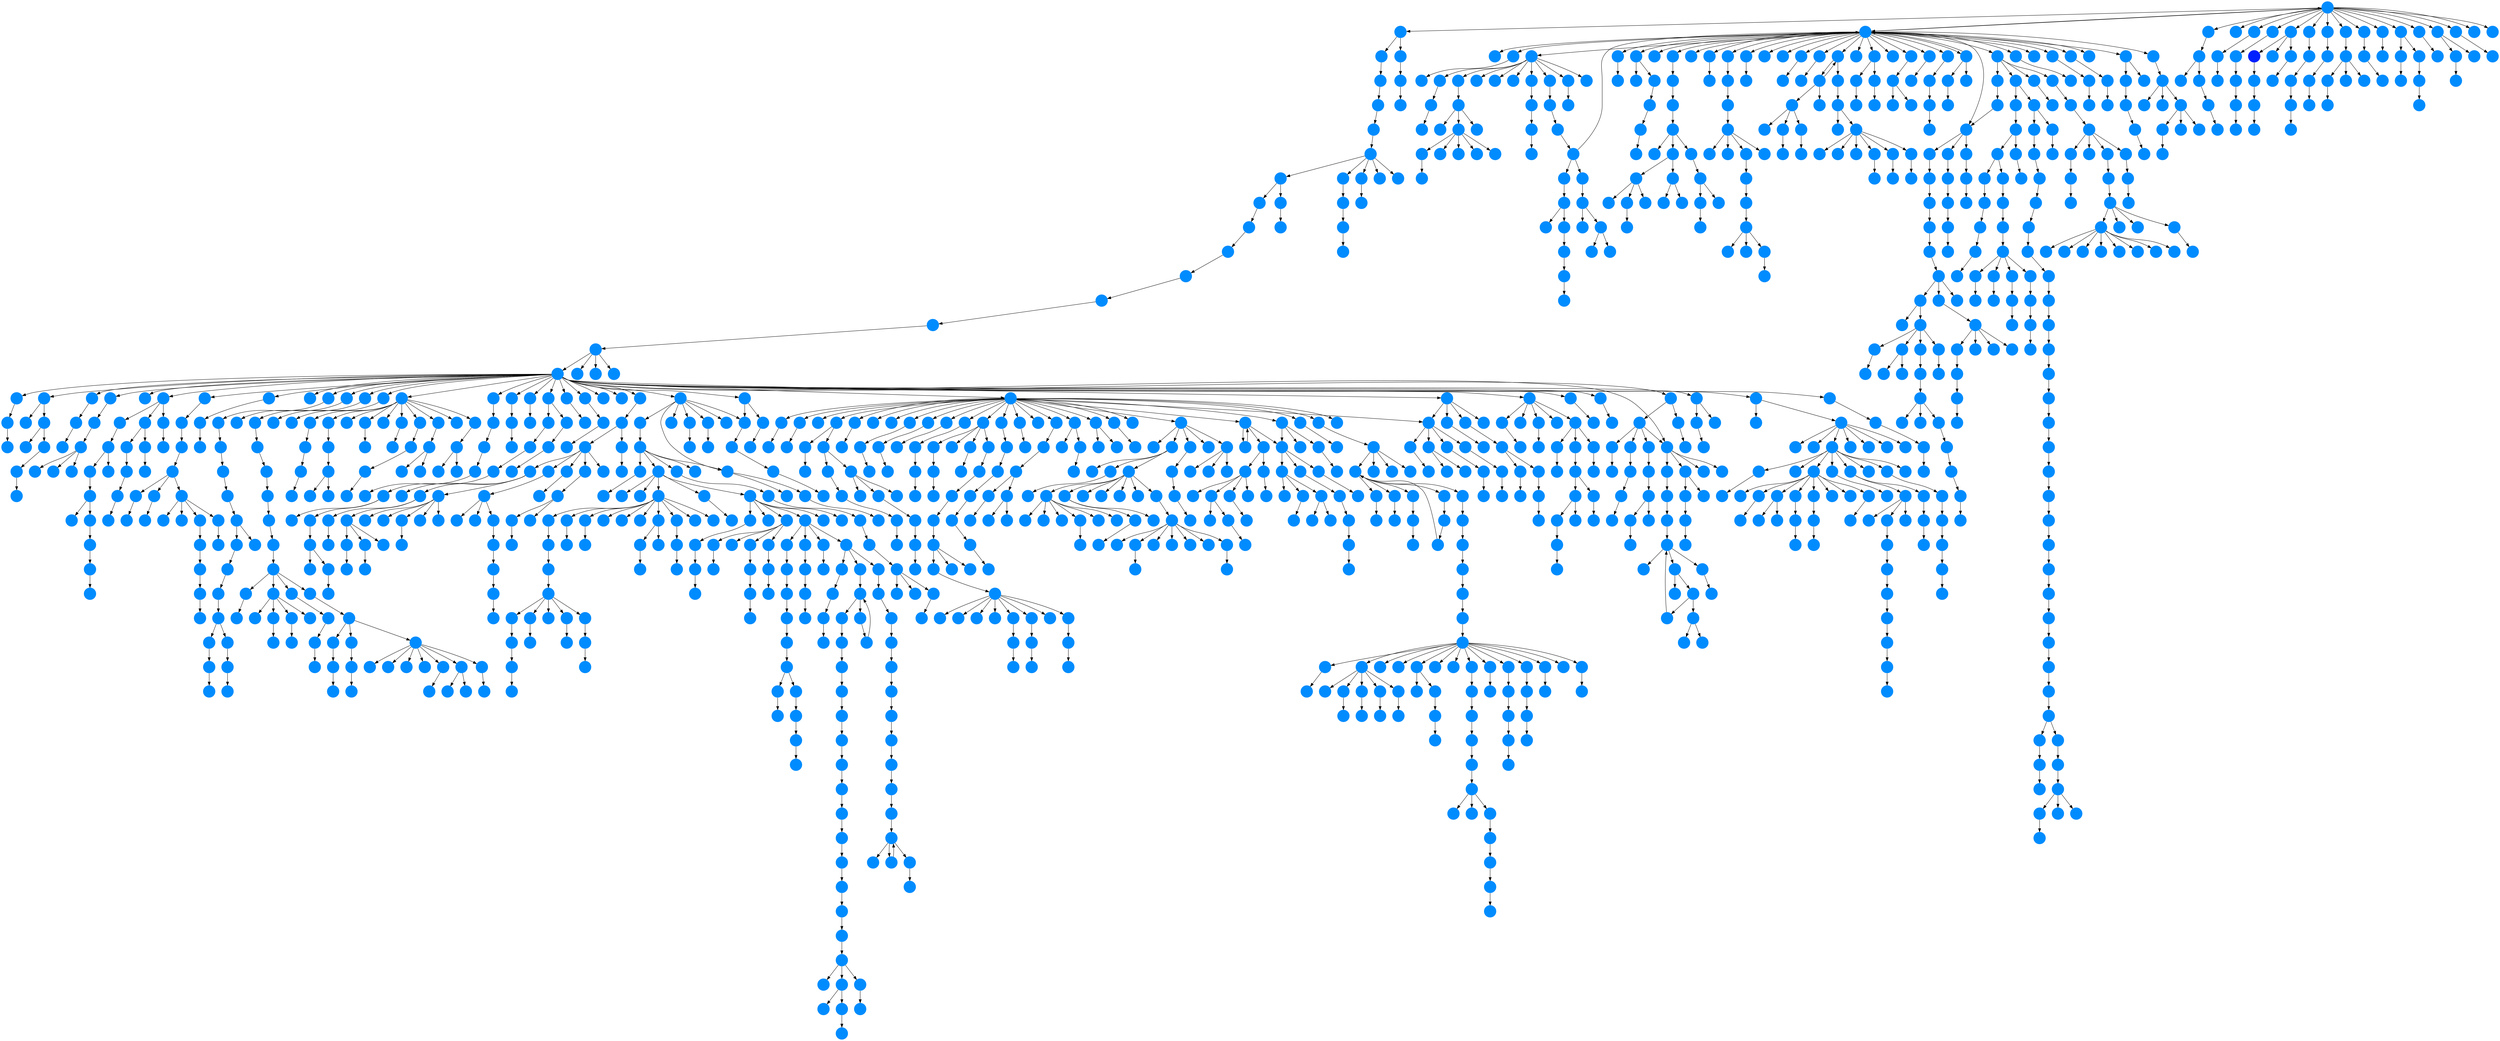 digraph{
0 [tooltip = "G", penwidth = 0, style = filled, fillcolor = "#008cff", shape = circle, label = ""]
1 [tooltip = "G", penwidth = 0, style = filled, fillcolor = "#008cff", shape = circle, label = ""]
2 [tooltip = "G", penwidth = 0, style = filled, fillcolor = "#008cff", shape = circle, label = ""]
3 [tooltip = "G", penwidth = 0, style = filled, fillcolor = "#008cff", shape = circle, label = ""]
4 [tooltip = "G", penwidth = 0, style = filled, fillcolor = "#008cff", shape = circle, label = ""]
5 [tooltip = "G", penwidth = 0, style = filled, fillcolor = "#008cff", shape = circle, label = ""]
6 [tooltip = "G", penwidth = 0, style = filled, fillcolor = "#008cff", shape = circle, label = ""]
7 [tooltip = "G", penwidth = 0, style = filled, fillcolor = "#008cff", shape = circle, label = ""]
8 [tooltip = "G", penwidth = 0, style = filled, fillcolor = "#008cff", shape = circle, label = ""]
9 [tooltip = "G", penwidth = 0, style = filled, fillcolor = "#008cff", shape = circle, label = ""]
10 [tooltip = "G", penwidth = 0, style = filled, fillcolor = "#008cff", shape = circle, label = ""]
11 [tooltip = "G", penwidth = 0, style = filled, fillcolor = "#008cff", shape = circle, label = ""]
12 [tooltip = "G", penwidth = 0, style = filled, fillcolor = "#008cff", shape = circle, label = ""]
13 [tooltip = "G", penwidth = 0, style = filled, fillcolor = "#008cff", shape = circle, label = ""]
14 [tooltip = "G", penwidth = 0, style = filled, fillcolor = "#008cff", shape = circle, label = ""]
15 [tooltip = "G", penwidth = 0, style = filled, fillcolor = "#008cff", shape = circle, label = ""]
16 [tooltip = "G", penwidth = 0, style = filled, fillcolor = "#008cff", shape = circle, label = ""]
17 [tooltip = "G", penwidth = 0, style = filled, fillcolor = "#008cff", shape = circle, label = ""]
18 [tooltip = "G", penwidth = 0, style = filled, fillcolor = "#008cff", shape = circle, label = ""]
19 [tooltip = "G", penwidth = 0, style = filled, fillcolor = "#008cff", shape = circle, label = ""]
20 [tooltip = "G", penwidth = 0, style = filled, fillcolor = "#008cff", shape = circle, label = ""]
21 [tooltip = "G", penwidth = 0, style = filled, fillcolor = "#008cff", shape = circle, label = ""]
22 [tooltip = "G", penwidth = 0, style = filled, fillcolor = "#008cff", shape = circle, label = ""]
23 [tooltip = "G", penwidth = 0, style = filled, fillcolor = "#008cff", shape = circle, label = ""]
24 [tooltip = "G", penwidth = 0, style = filled, fillcolor = "#008cff", shape = circle, label = ""]
25 [tooltip = "G", penwidth = 0, style = filled, fillcolor = "#008cff", shape = circle, label = ""]
26 [tooltip = "G", penwidth = 0, style = filled, fillcolor = "#008cff", shape = circle, label = ""]
27 [tooltip = "G", penwidth = 0, style = filled, fillcolor = "#008cff", shape = circle, label = ""]
28 [tooltip = "G", penwidth = 0, style = filled, fillcolor = "#008cff", shape = circle, label = ""]
29 [tooltip = "G", penwidth = 0, style = filled, fillcolor = "#008cff", shape = circle, label = ""]
30 [tooltip = "G", penwidth = 0, style = filled, fillcolor = "#008cff", shape = circle, label = ""]
31 [tooltip = "G", penwidth = 0, style = filled, fillcolor = "#008cff", shape = circle, label = ""]
32 [tooltip = "G", penwidth = 0, style = filled, fillcolor = "#008cff", shape = circle, label = ""]
33 [tooltip = "G", penwidth = 0, style = filled, fillcolor = "#008cff", shape = circle, label = ""]
34 [tooltip = "G", penwidth = 0, style = filled, fillcolor = "#008cff", shape = circle, label = ""]
35 [tooltip = "G", penwidth = 0, style = filled, fillcolor = "#008cff", shape = circle, label = ""]
36 [tooltip = "G", penwidth = 0, style = filled, fillcolor = "#008cff", shape = circle, label = ""]
37 [tooltip = "G", penwidth = 0, style = filled, fillcolor = "#008cff", shape = circle, label = ""]
38 [tooltip = "G", penwidth = 0, style = filled, fillcolor = "#008cff", shape = circle, label = ""]
39 [tooltip = "G", penwidth = 0, style = filled, fillcolor = "#008cff", shape = circle, label = ""]
40 [tooltip = "G", penwidth = 0, style = filled, fillcolor = "#008cff", shape = circle, label = ""]
41 [tooltip = "G", penwidth = 0, style = filled, fillcolor = "#008cff", shape = circle, label = ""]
42 [tooltip = "G", penwidth = 0, style = filled, fillcolor = "#008cff", shape = circle, label = ""]
43 [tooltip = "G", penwidth = 0, style = filled, fillcolor = "#008cff", shape = circle, label = ""]
44 [tooltip = "G", penwidth = 0, style = filled, fillcolor = "#008cff", shape = circle, label = ""]
45 [tooltip = "G", penwidth = 0, style = filled, fillcolor = "#008cff", shape = circle, label = ""]
46 [tooltip = "G", penwidth = 0, style = filled, fillcolor = "#008cff", shape = circle, label = ""]
47 [tooltip = "G", penwidth = 0, style = filled, fillcolor = "#008cff", shape = circle, label = ""]
48 [tooltip = "G", penwidth = 0, style = filled, fillcolor = "#008cff", shape = circle, label = ""]
49 [tooltip = "G", penwidth = 0, style = filled, fillcolor = "#008cff", shape = circle, label = ""]
50 [tooltip = "G", penwidth = 0, style = filled, fillcolor = "#008cff", shape = circle, label = ""]
51 [tooltip = "G", penwidth = 0, style = filled, fillcolor = "#008cff", shape = circle, label = ""]
52 [tooltip = "G", penwidth = 0, style = filled, fillcolor = "#008cff", shape = circle, label = ""]
53 [tooltip = "G", penwidth = 0, style = filled, fillcolor = "#008cff", shape = circle, label = ""]
54 [tooltip = "G", penwidth = 0, style = filled, fillcolor = "#008cff", shape = circle, label = ""]
55 [tooltip = "G", penwidth = 0, style = filled, fillcolor = "#008cff", shape = circle, label = ""]
56 [tooltip = "G", penwidth = 0, style = filled, fillcolor = "#008cff", shape = circle, label = ""]
57 [tooltip = "G", penwidth = 0, style = filled, fillcolor = "#008cff", shape = circle, label = ""]
58 [tooltip = "G", penwidth = 0, style = filled, fillcolor = "#008cff", shape = circle, label = ""]
59 [tooltip = "G", penwidth = 0, style = filled, fillcolor = "#008cff", shape = circle, label = ""]
60 [tooltip = "G", penwidth = 0, style = filled, fillcolor = "#008cff", shape = circle, label = ""]
61 [tooltip = "G", penwidth = 0, style = filled, fillcolor = "#008cff", shape = circle, label = ""]
62 [tooltip = "G", penwidth = 0, style = filled, fillcolor = "#008cff", shape = circle, label = ""]
63 [tooltip = "G", penwidth = 0, style = filled, fillcolor = "#008cff", shape = circle, label = ""]
64 [tooltip = "G", penwidth = 0, style = filled, fillcolor = "#008cff", shape = circle, label = ""]
65 [tooltip = "G", penwidth = 0, style = filled, fillcolor = "#008cff", shape = circle, label = ""]
66 [tooltip = "G", penwidth = 0, style = filled, fillcolor = "#008cff", shape = circle, label = ""]
67 [tooltip = "G", penwidth = 0, style = filled, fillcolor = "#008cff", shape = circle, label = ""]
68 [tooltip = "G", penwidth = 0, style = filled, fillcolor = "#008cff", shape = circle, label = ""]
69 [tooltip = "G", penwidth = 0, style = filled, fillcolor = "#008cff", shape = circle, label = ""]
70 [tooltip = "G", penwidth = 0, style = filled, fillcolor = "#008cff", shape = circle, label = ""]
71 [tooltip = "G", penwidth = 0, style = filled, fillcolor = "#008cff", shape = circle, label = ""]
72 [tooltip = "G", penwidth = 0, style = filled, fillcolor = "#008cff", shape = circle, label = ""]
73 [tooltip = "G", penwidth = 0, style = filled, fillcolor = "#008cff", shape = circle, label = ""]
74 [tooltip = "G", penwidth = 0, style = filled, fillcolor = "#008cff", shape = circle, label = ""]
75 [tooltip = "G", penwidth = 0, style = filled, fillcolor = "#008cff", shape = circle, label = ""]
76 [tooltip = "G", penwidth = 0, style = filled, fillcolor = "#008cff", shape = circle, label = ""]
77 [tooltip = "G", penwidth = 0, style = filled, fillcolor = "#008cff", shape = circle, label = ""]
78 [tooltip = "G", penwidth = 0, style = filled, fillcolor = "#008cff", shape = circle, label = ""]
79 [tooltip = "G", penwidth = 0, style = filled, fillcolor = "#008cff", shape = circle, label = ""]
80 [tooltip = "G", penwidth = 0, style = filled, fillcolor = "#008cff", shape = circle, label = ""]
81 [tooltip = "G", penwidth = 0, style = filled, fillcolor = "#008cff", shape = circle, label = ""]
82 [tooltip = "G", penwidth = 0, style = filled, fillcolor = "#008cff", shape = circle, label = ""]
83 [tooltip = "G", penwidth = 0, style = filled, fillcolor = "#008cff", shape = circle, label = ""]
84 [tooltip = "G", penwidth = 0, style = filled, fillcolor = "#008cff", shape = circle, label = ""]
85 [tooltip = "G", penwidth = 0, style = filled, fillcolor = "#008cff", shape = circle, label = ""]
86 [tooltip = "G", penwidth = 0, style = filled, fillcolor = "#008cff", shape = circle, label = ""]
87 [tooltip = "G", penwidth = 0, style = filled, fillcolor = "#008cff", shape = circle, label = ""]
88 [tooltip = "G", penwidth = 0, style = filled, fillcolor = "#008cff", shape = circle, label = ""]
89 [tooltip = "G", penwidth = 0, style = filled, fillcolor = "#008cff", shape = circle, label = ""]
90 [tooltip = "G", penwidth = 0, style = filled, fillcolor = "#008cff", shape = circle, label = ""]
91 [tooltip = "G", penwidth = 0, style = filled, fillcolor = "#008cff", shape = circle, label = ""]
92 [tooltip = "G", penwidth = 0, style = filled, fillcolor = "#008cff", shape = circle, label = ""]
93 [tooltip = "G", penwidth = 0, style = filled, fillcolor = "#008cff", shape = circle, label = ""]
94 [tooltip = "G", penwidth = 0, style = filled, fillcolor = "#008cff", shape = circle, label = ""]
95 [tooltip = "G", penwidth = 0, style = filled, fillcolor = "#008cff", shape = circle, label = ""]
96 [tooltip = "G", penwidth = 0, style = filled, fillcolor = "#008cff", shape = circle, label = ""]
97 [tooltip = "G", penwidth = 0, style = filled, fillcolor = "#008cff", shape = circle, label = ""]
98 [tooltip = "G", penwidth = 0, style = filled, fillcolor = "#008cff", shape = circle, label = ""]
99 [tooltip = "G", penwidth = 0, style = filled, fillcolor = "#008cff", shape = circle, label = ""]
100 [tooltip = "G", penwidth = 0, style = filled, fillcolor = "#008cff", shape = circle, label = ""]
101 [tooltip = "G", penwidth = 0, style = filled, fillcolor = "#008cff", shape = circle, label = ""]
102 [tooltip = "G", penwidth = 0, style = filled, fillcolor = "#008cff", shape = circle, label = ""]
103 [tooltip = "G", penwidth = 0, style = filled, fillcolor = "#008cff", shape = circle, label = ""]
104 [tooltip = "G", penwidth = 0, style = filled, fillcolor = "#008cff", shape = circle, label = ""]
105 [tooltip = "G", penwidth = 0, style = filled, fillcolor = "#008cff", shape = circle, label = ""]
106 [tooltip = "G", penwidth = 0, style = filled, fillcolor = "#008cff", shape = circle, label = ""]
107 [tooltip = "G", penwidth = 0, style = filled, fillcolor = "#008cff", shape = circle, label = ""]
108 [tooltip = "G", penwidth = 0, style = filled, fillcolor = "#008cff", shape = circle, label = ""]
109 [tooltip = "G", penwidth = 0, style = filled, fillcolor = "#008cff", shape = circle, label = ""]
110 [tooltip = "G", penwidth = 0, style = filled, fillcolor = "#008cff", shape = circle, label = ""]
111 [tooltip = "G", penwidth = 0, style = filled, fillcolor = "#008cff", shape = circle, label = ""]
112 [tooltip = "G", penwidth = 0, style = filled, fillcolor = "#008cff", shape = circle, label = ""]
113 [tooltip = "G", penwidth = 0, style = filled, fillcolor = "#008cff", shape = circle, label = ""]
114 [tooltip = "G", penwidth = 0, style = filled, fillcolor = "#008cff", shape = circle, label = ""]
115 [tooltip = "G", penwidth = 0, style = filled, fillcolor = "#008cff", shape = circle, label = ""]
116 [tooltip = "G", penwidth = 0, style = filled, fillcolor = "#008cff", shape = circle, label = ""]
117 [tooltip = "G", penwidth = 0, style = filled, fillcolor = "#008cff", shape = circle, label = ""]
118 [tooltip = "G", penwidth = 0, style = filled, fillcolor = "#008cff", shape = circle, label = ""]
119 [tooltip = "G", penwidth = 0, style = filled, fillcolor = "#008cff", shape = circle, label = ""]
120 [tooltip = "G", penwidth = 0, style = filled, fillcolor = "#008cff", shape = circle, label = ""]
121 [tooltip = "G", penwidth = 0, style = filled, fillcolor = "#008cff", shape = circle, label = ""]
122 [tooltip = "G", penwidth = 0, style = filled, fillcolor = "#008cff", shape = circle, label = ""]
123 [tooltip = "G", penwidth = 0, style = filled, fillcolor = "#008cff", shape = circle, label = ""]
124 [tooltip = "G", penwidth = 0, style = filled, fillcolor = "#008cff", shape = circle, label = ""]
125 [tooltip = "G", penwidth = 0, style = filled, fillcolor = "#008cff", shape = circle, label = ""]
126 [tooltip = "G", penwidth = 0, style = filled, fillcolor = "#008cff", shape = circle, label = ""]
127 [tooltip = "G", penwidth = 0, style = filled, fillcolor = "#008cff", shape = circle, label = ""]
128 [tooltip = "G", penwidth = 0, style = filled, fillcolor = "#008cff", shape = circle, label = ""]
129 [tooltip = "G", penwidth = 0, style = filled, fillcolor = "#008cff", shape = circle, label = ""]
130 [tooltip = "G", penwidth = 0, style = filled, fillcolor = "#008cff", shape = circle, label = ""]
131 [tooltip = "G", penwidth = 0, style = filled, fillcolor = "#008cff", shape = circle, label = ""]
132 [tooltip = "G", penwidth = 0, style = filled, fillcolor = "#008cff", shape = circle, label = ""]
133 [tooltip = "G", penwidth = 0, style = filled, fillcolor = "#008cff", shape = circle, label = ""]
134 [tooltip = "G", penwidth = 0, style = filled, fillcolor = "#008cff", shape = circle, label = ""]
135 [tooltip = "G", penwidth = 0, style = filled, fillcolor = "#008cff", shape = circle, label = ""]
136 [tooltip = "G", penwidth = 0, style = filled, fillcolor = "#008cff", shape = circle, label = ""]
137 [tooltip = "G", penwidth = 0, style = filled, fillcolor = "#008cff", shape = circle, label = ""]
138 [tooltip = "G", penwidth = 0, style = filled, fillcolor = "#008cff", shape = circle, label = ""]
139 [tooltip = "G", penwidth = 0, style = filled, fillcolor = "#008cff", shape = circle, label = ""]
140 [tooltip = "G", penwidth = 0, style = filled, fillcolor = "#008cff", shape = circle, label = ""]
141 [tooltip = "G", penwidth = 0, style = filled, fillcolor = "#008cff", shape = circle, label = ""]
142 [tooltip = "G", penwidth = 0, style = filled, fillcolor = "#008cff", shape = circle, label = ""]
143 [tooltip = "G", penwidth = 0, style = filled, fillcolor = "#008cff", shape = circle, label = ""]
144 [tooltip = "G", penwidth = 0, style = filled, fillcolor = "#008cff", shape = circle, label = ""]
145 [tooltip = "G", penwidth = 0, style = filled, fillcolor = "#008cff", shape = circle, label = ""]
146 [tooltip = "G", penwidth = 0, style = filled, fillcolor = "#008cff", shape = circle, label = ""]
147 [tooltip = "G", penwidth = 0, style = filled, fillcolor = "#008cff", shape = circle, label = ""]
148 [tooltip = "G", penwidth = 0, style = filled, fillcolor = "#008cff", shape = circle, label = ""]
149 [tooltip = "G", penwidth = 0, style = filled, fillcolor = "#008cff", shape = circle, label = ""]
150 [tooltip = "G", penwidth = 0, style = filled, fillcolor = "#008cff", shape = circle, label = ""]
151 [tooltip = "G", penwidth = 0, style = filled, fillcolor = "#008cff", shape = circle, label = ""]
152 [tooltip = "G", penwidth = 0, style = filled, fillcolor = "#008cff", shape = circle, label = ""]
153 [tooltip = "G", penwidth = 0, style = filled, fillcolor = "#008cff", shape = circle, label = ""]
154 [tooltip = "G", penwidth = 0, style = filled, fillcolor = "#008cff", shape = circle, label = ""]
155 [tooltip = "G", penwidth = 0, style = filled, fillcolor = "#008cff", shape = circle, label = ""]
156 [tooltip = "G", penwidth = 0, style = filled, fillcolor = "#008cff", shape = circle, label = ""]
157 [tooltip = "G", penwidth = 0, style = filled, fillcolor = "#008cff", shape = circle, label = ""]
158 [tooltip = "G", penwidth = 0, style = filled, fillcolor = "#008cff", shape = circle, label = ""]
159 [tooltip = "G", penwidth = 0, style = filled, fillcolor = "#008cff", shape = circle, label = ""]
160 [tooltip = "G", penwidth = 0, style = filled, fillcolor = "#008cff", shape = circle, label = ""]
161 [tooltip = "G", penwidth = 0, style = filled, fillcolor = "#008cff", shape = circle, label = ""]
162 [tooltip = "G", penwidth = 0, style = filled, fillcolor = "#008cff", shape = circle, label = ""]
163 [tooltip = "G", penwidth = 0, style = filled, fillcolor = "#008cff", shape = circle, label = ""]
164 [tooltip = "G", penwidth = 0, style = filled, fillcolor = "#008cff", shape = circle, label = ""]
165 [tooltip = "G", penwidth = 0, style = filled, fillcolor = "#008cff", shape = circle, label = ""]
166 [tooltip = "G", penwidth = 0, style = filled, fillcolor = "#008cff", shape = circle, label = ""]
167 [tooltip = "G", penwidth = 0, style = filled, fillcolor = "#008cff", shape = circle, label = ""]
168 [tooltip = "G", penwidth = 0, style = filled, fillcolor = "#008cff", shape = circle, label = ""]
169 [tooltip = "G", penwidth = 0, style = filled, fillcolor = "#008cff", shape = circle, label = ""]
170 [tooltip = "G", penwidth = 0, style = filled, fillcolor = "#008cff", shape = circle, label = ""]
171 [tooltip = "G", penwidth = 0, style = filled, fillcolor = "#008cff", shape = circle, label = ""]
172 [tooltip = "G", penwidth = 0, style = filled, fillcolor = "#008cff", shape = circle, label = ""]
173 [tooltip = "G", penwidth = 0, style = filled, fillcolor = "#008cff", shape = circle, label = ""]
174 [tooltip = "G", penwidth = 0, style = filled, fillcolor = "#008cff", shape = circle, label = ""]
175 [tooltip = "G", penwidth = 0, style = filled, fillcolor = "#008cff", shape = circle, label = ""]
176 [tooltip = "G", penwidth = 0, style = filled, fillcolor = "#008cff", shape = circle, label = ""]
177 [tooltip = "G", penwidth = 0, style = filled, fillcolor = "#008cff", shape = circle, label = ""]
178 [tooltip = "G", penwidth = 0, style = filled, fillcolor = "#008cff", shape = circle, label = ""]
179 [tooltip = "G", penwidth = 0, style = filled, fillcolor = "#008cff", shape = circle, label = ""]
180 [tooltip = "G", penwidth = 0, style = filled, fillcolor = "#008cff", shape = circle, label = ""]
181 [tooltip = "G", penwidth = 0, style = filled, fillcolor = "#008cff", shape = circle, label = ""]
182 [tooltip = "G", penwidth = 0, style = filled, fillcolor = "#008cff", shape = circle, label = ""]
183 [tooltip = "G", penwidth = 0, style = filled, fillcolor = "#008cff", shape = circle, label = ""]
184 [tooltip = "G", penwidth = 0, style = filled, fillcolor = "#008cff", shape = circle, label = ""]
185 [tooltip = "G", penwidth = 0, style = filled, fillcolor = "#008cff", shape = circle, label = ""]
186 [tooltip = "G", penwidth = 0, style = filled, fillcolor = "#008cff", shape = circle, label = ""]
187 [tooltip = "G", penwidth = 0, style = filled, fillcolor = "#008cff", shape = circle, label = ""]
188 [tooltip = "G", penwidth = 0, style = filled, fillcolor = "#008cff", shape = circle, label = ""]
189 [tooltip = "G", penwidth = 0, style = filled, fillcolor = "#008cff", shape = circle, label = ""]
190 [tooltip = "G", penwidth = 0, style = filled, fillcolor = "#008cff", shape = circle, label = ""]
191 [tooltip = "G", penwidth = 0, style = filled, fillcolor = "#008cff", shape = circle, label = ""]
192 [tooltip = "G", penwidth = 0, style = filled, fillcolor = "#008cff", shape = circle, label = ""]
193 [tooltip = "G", penwidth = 0, style = filled, fillcolor = "#008cff", shape = circle, label = ""]
194 [tooltip = "G", penwidth = 0, style = filled, fillcolor = "#008cff", shape = circle, label = ""]
195 [tooltip = "G", penwidth = 0, style = filled, fillcolor = "#008cff", shape = circle, label = ""]
196 [tooltip = "G", penwidth = 0, style = filled, fillcolor = "#008cff", shape = circle, label = ""]
197 [tooltip = "G", penwidth = 0, style = filled, fillcolor = "#008cff", shape = circle, label = ""]
198 [tooltip = "G", penwidth = 0, style = filled, fillcolor = "#008cff", shape = circle, label = ""]
199 [tooltip = "G", penwidth = 0, style = filled, fillcolor = "#008cff", shape = circle, label = ""]
200 [tooltip = "G", penwidth = 0, style = filled, fillcolor = "#008cff", shape = circle, label = ""]
201 [tooltip = "G", penwidth = 0, style = filled, fillcolor = "#008cff", shape = circle, label = ""]
202 [tooltip = "G", penwidth = 0, style = filled, fillcolor = "#008cff", shape = circle, label = ""]
203 [tooltip = "G", penwidth = 0, style = filled, fillcolor = "#008cff", shape = circle, label = ""]
204 [tooltip = "G", penwidth = 0, style = filled, fillcolor = "#008cff", shape = circle, label = ""]
205 [tooltip = "G", penwidth = 0, style = filled, fillcolor = "#008cff", shape = circle, label = ""]
206 [tooltip = "G", penwidth = 0, style = filled, fillcolor = "#008cff", shape = circle, label = ""]
207 [tooltip = "G", penwidth = 0, style = filled, fillcolor = "#008cff", shape = circle, label = ""]
208 [tooltip = "G", penwidth = 0, style = filled, fillcolor = "#008cff", shape = circle, label = ""]
209 [tooltip = "G", penwidth = 0, style = filled, fillcolor = "#008cff", shape = circle, label = ""]
210 [tooltip = "G", penwidth = 0, style = filled, fillcolor = "#008cff", shape = circle, label = ""]
211 [tooltip = "G", penwidth = 0, style = filled, fillcolor = "#008cff", shape = circle, label = ""]
212 [tooltip = "G", penwidth = 0, style = filled, fillcolor = "#008cff", shape = circle, label = ""]
213 [tooltip = "G", penwidth = 0, style = filled, fillcolor = "#008cff", shape = circle, label = ""]
214 [tooltip = "G", penwidth = 0, style = filled, fillcolor = "#008cff", shape = circle, label = ""]
215 [tooltip = "G", penwidth = 0, style = filled, fillcolor = "#008cff", shape = circle, label = ""]
216 [tooltip = "G", penwidth = 0, style = filled, fillcolor = "#008cff", shape = circle, label = ""]
217 [tooltip = "G", penwidth = 0, style = filled, fillcolor = "#008cff", shape = circle, label = ""]
218 [tooltip = "G", penwidth = 0, style = filled, fillcolor = "#008cff", shape = circle, label = ""]
219 [tooltip = "G", penwidth = 0, style = filled, fillcolor = "#008cff", shape = circle, label = ""]
220 [tooltip = "G", penwidth = 0, style = filled, fillcolor = "#008cff", shape = circle, label = ""]
221 [tooltip = "G", penwidth = 0, style = filled, fillcolor = "#008cff", shape = circle, label = ""]
222 [tooltip = "G", penwidth = 0, style = filled, fillcolor = "#008cff", shape = circle, label = ""]
223 [tooltip = "G", penwidth = 0, style = filled, fillcolor = "#008cff", shape = circle, label = ""]
224 [tooltip = "G", penwidth = 0, style = filled, fillcolor = "#008cff", shape = circle, label = ""]
225 [tooltip = "G", penwidth = 0, style = filled, fillcolor = "#008cff", shape = circle, label = ""]
226 [tooltip = "G", penwidth = 0, style = filled, fillcolor = "#008cff", shape = circle, label = ""]
227 [tooltip = "G", penwidth = 0, style = filled, fillcolor = "#008cff", shape = circle, label = ""]
228 [tooltip = "G", penwidth = 0, style = filled, fillcolor = "#008cff", shape = circle, label = ""]
229 [tooltip = "G", penwidth = 0, style = filled, fillcolor = "#008cff", shape = circle, label = ""]
230 [tooltip = "G", penwidth = 0, style = filled, fillcolor = "#008cff", shape = circle, label = ""]
231 [tooltip = "G", penwidth = 0, style = filled, fillcolor = "#008cff", shape = circle, label = ""]
232 [tooltip = "G", penwidth = 0, style = filled, fillcolor = "#008cff", shape = circle, label = ""]
233 [tooltip = "G", penwidth = 0, style = filled, fillcolor = "#008cff", shape = circle, label = ""]
234 [tooltip = "G", penwidth = 0, style = filled, fillcolor = "#008cff", shape = circle, label = ""]
235 [tooltip = "G", penwidth = 0, style = filled, fillcolor = "#008cff", shape = circle, label = ""]
236 [tooltip = "G", penwidth = 0, style = filled, fillcolor = "#008cff", shape = circle, label = ""]
237 [tooltip = "G", penwidth = 0, style = filled, fillcolor = "#008cff", shape = circle, label = ""]
238 [tooltip = "G", penwidth = 0, style = filled, fillcolor = "#008cff", shape = circle, label = ""]
239 [tooltip = "G", penwidth = 0, style = filled, fillcolor = "#008cff", shape = circle, label = ""]
240 [tooltip = "G", penwidth = 0, style = filled, fillcolor = "#008cff", shape = circle, label = ""]
241 [tooltip = "G", penwidth = 0, style = filled, fillcolor = "#008cff", shape = circle, label = ""]
242 [tooltip = "G", penwidth = 0, style = filled, fillcolor = "#008cff", shape = circle, label = ""]
243 [tooltip = "G", penwidth = 0, style = filled, fillcolor = "#008cff", shape = circle, label = ""]
244 [tooltip = "G", penwidth = 0, style = filled, fillcolor = "#008cff", shape = circle, label = ""]
245 [tooltip = "G", penwidth = 0, style = filled, fillcolor = "#008cff", shape = circle, label = ""]
246 [tooltip = "G", penwidth = 0, style = filled, fillcolor = "#008cff", shape = circle, label = ""]
247 [tooltip = "G", penwidth = 0, style = filled, fillcolor = "#008cff", shape = circle, label = ""]
248 [tooltip = "G", penwidth = 0, style = filled, fillcolor = "#008cff", shape = circle, label = ""]
249 [tooltip = "G", penwidth = 0, style = filled, fillcolor = "#008cff", shape = circle, label = ""]
250 [tooltip = "G", penwidth = 0, style = filled, fillcolor = "#008cff", shape = circle, label = ""]
251 [tooltip = "G", penwidth = 0, style = filled, fillcolor = "#008cff", shape = circle, label = ""]
252 [tooltip = "G", penwidth = 0, style = filled, fillcolor = "#008cff", shape = circle, label = ""]
253 [tooltip = "G", penwidth = 0, style = filled, fillcolor = "#008cff", shape = circle, label = ""]
254 [tooltip = "G", penwidth = 0, style = filled, fillcolor = "#008cff", shape = circle, label = ""]
255 [tooltip = "G", penwidth = 0, style = filled, fillcolor = "#008cff", shape = circle, label = ""]
256 [tooltip = "G", penwidth = 0, style = filled, fillcolor = "#008cff", shape = circle, label = ""]
257 [tooltip = "G", penwidth = 0, style = filled, fillcolor = "#008cff", shape = circle, label = ""]
258 [tooltip = "G", penwidth = 0, style = filled, fillcolor = "#008cff", shape = circle, label = ""]
259 [tooltip = "G", penwidth = 0, style = filled, fillcolor = "#008cff", shape = circle, label = ""]
260 [tooltip = "G", penwidth = 0, style = filled, fillcolor = "#008cff", shape = circle, label = ""]
261 [tooltip = "G", penwidth = 0, style = filled, fillcolor = "#008cff", shape = circle, label = ""]
262 [tooltip = "G", penwidth = 0, style = filled, fillcolor = "#008cff", shape = circle, label = ""]
263 [tooltip = "G", penwidth = 0, style = filled, fillcolor = "#008cff", shape = circle, label = ""]
264 [tooltip = "G", penwidth = 0, style = filled, fillcolor = "#008cff", shape = circle, label = ""]
265 [tooltip = "G", penwidth = 0, style = filled, fillcolor = "#008cff", shape = circle, label = ""]
266 [tooltip = "G", penwidth = 0, style = filled, fillcolor = "#008cff", shape = circle, label = ""]
267 [tooltip = "G", penwidth = 0, style = filled, fillcolor = "#008cff", shape = circle, label = ""]
268 [tooltip = "G", penwidth = 0, style = filled, fillcolor = "#008cff", shape = circle, label = ""]
269 [tooltip = "G", penwidth = 0, style = filled, fillcolor = "#008cff", shape = circle, label = ""]
270 [tooltip = "G", penwidth = 0, style = filled, fillcolor = "#008cff", shape = circle, label = ""]
271 [tooltip = "G", penwidth = 0, style = filled, fillcolor = "#008cff", shape = circle, label = ""]
272 [tooltip = "G", penwidth = 0, style = filled, fillcolor = "#008cff", shape = circle, label = ""]
273 [tooltip = "G", penwidth = 0, style = filled, fillcolor = "#008cff", shape = circle, label = ""]
274 [tooltip = "G", penwidth = 0, style = filled, fillcolor = "#008cff", shape = circle, label = ""]
275 [tooltip = "G", penwidth = 0, style = filled, fillcolor = "#008cff", shape = circle, label = ""]
276 [tooltip = "G", penwidth = 0, style = filled, fillcolor = "#008cff", shape = circle, label = ""]
277 [tooltip = "G", penwidth = 0, style = filled, fillcolor = "#008cff", shape = circle, label = ""]
278 [tooltip = "G", penwidth = 0, style = filled, fillcolor = "#008cff", shape = circle, label = ""]
279 [tooltip = "G", penwidth = 0, style = filled, fillcolor = "#008cff", shape = circle, label = ""]
280 [tooltip = "G", penwidth = 0, style = filled, fillcolor = "#008cff", shape = circle, label = ""]
281 [tooltip = "G", penwidth = 0, style = filled, fillcolor = "#008cff", shape = circle, label = ""]
282 [tooltip = "G", penwidth = 0, style = filled, fillcolor = "#008cff", shape = circle, label = ""]
283 [tooltip = "G", penwidth = 0, style = filled, fillcolor = "#008cff", shape = circle, label = ""]
284 [tooltip = "G", penwidth = 0, style = filled, fillcolor = "#008cff", shape = circle, label = ""]
285 [tooltip = "G", penwidth = 0, style = filled, fillcolor = "#008cff", shape = circle, label = ""]
286 [tooltip = "G", penwidth = 0, style = filled, fillcolor = "#008cff", shape = circle, label = ""]
287 [tooltip = "G", penwidth = 0, style = filled, fillcolor = "#008cff", shape = circle, label = ""]
288 [tooltip = "G", penwidth = 0, style = filled, fillcolor = "#008cff", shape = circle, label = ""]
289 [tooltip = "G", penwidth = 0, style = filled, fillcolor = "#008cff", shape = circle, label = ""]
290 [tooltip = "G", penwidth = 0, style = filled, fillcolor = "#008cff", shape = circle, label = ""]
291 [tooltip = "G", penwidth = 0, style = filled, fillcolor = "#008cff", shape = circle, label = ""]
292 [tooltip = "G", penwidth = 0, style = filled, fillcolor = "#008cff", shape = circle, label = ""]
293 [tooltip = "G", penwidth = 0, style = filled, fillcolor = "#008cff", shape = circle, label = ""]
294 [tooltip = "G", penwidth = 0, style = filled, fillcolor = "#008cff", shape = circle, label = ""]
295 [tooltip = "G", penwidth = 0, style = filled, fillcolor = "#008cff", shape = circle, label = ""]
296 [tooltip = "G", penwidth = 0, style = filled, fillcolor = "#008cff", shape = circle, label = ""]
297 [tooltip = "G", penwidth = 0, style = filled, fillcolor = "#008cff", shape = circle, label = ""]
298 [tooltip = "G", penwidth = 0, style = filled, fillcolor = "#008cff", shape = circle, label = ""]
299 [tooltip = "G", penwidth = 0, style = filled, fillcolor = "#008cff", shape = circle, label = ""]
300 [tooltip = "G", penwidth = 0, style = filled, fillcolor = "#008cff", shape = circle, label = ""]
301 [tooltip = "G", penwidth = 0, style = filled, fillcolor = "#008cff", shape = circle, label = ""]
302 [tooltip = "G", penwidth = 0, style = filled, fillcolor = "#008cff", shape = circle, label = ""]
303 [tooltip = "G", penwidth = 0, style = filled, fillcolor = "#008cff", shape = circle, label = ""]
304 [tooltip = "G", penwidth = 0, style = filled, fillcolor = "#008cff", shape = circle, label = ""]
305 [tooltip = "G", penwidth = 0, style = filled, fillcolor = "#008cff", shape = circle, label = ""]
306 [tooltip = "G", penwidth = 0, style = filled, fillcolor = "#008cff", shape = circle, label = ""]
307 [tooltip = "G", penwidth = 0, style = filled, fillcolor = "#008cff", shape = circle, label = ""]
308 [tooltip = "G", penwidth = 0, style = filled, fillcolor = "#008cff", shape = circle, label = ""]
309 [tooltip = "G", penwidth = 0, style = filled, fillcolor = "#008cff", shape = circle, label = ""]
310 [tooltip = "G", penwidth = 0, style = filled, fillcolor = "#008cff", shape = circle, label = ""]
311 [tooltip = "G", penwidth = 0, style = filled, fillcolor = "#008cff", shape = circle, label = ""]
312 [tooltip = "G", penwidth = 0, style = filled, fillcolor = "#008cff", shape = circle, label = ""]
313 [tooltip = "G", penwidth = 0, style = filled, fillcolor = "#008cff", shape = circle, label = ""]
314 [tooltip = "G", penwidth = 0, style = filled, fillcolor = "#008cff", shape = circle, label = ""]
315 [tooltip = "G", penwidth = 0, style = filled, fillcolor = "#008cff", shape = circle, label = ""]
316 [tooltip = "G", penwidth = 0, style = filled, fillcolor = "#008cff", shape = circle, label = ""]
317 [tooltip = "G", penwidth = 0, style = filled, fillcolor = "#008cff", shape = circle, label = ""]
318 [tooltip = "G", penwidth = 0, style = filled, fillcolor = "#008cff", shape = circle, label = ""]
319 [tooltip = "G", penwidth = 0, style = filled, fillcolor = "#008cff", shape = circle, label = ""]
320 [tooltip = "G", penwidth = 0, style = filled, fillcolor = "#008cff", shape = circle, label = ""]
321 [tooltip = "G", penwidth = 0, style = filled, fillcolor = "#008cff", shape = circle, label = ""]
322 [tooltip = "G", penwidth = 0, style = filled, fillcolor = "#008cff", shape = circle, label = ""]
323 [tooltip = "G", penwidth = 0, style = filled, fillcolor = "#008cff", shape = circle, label = ""]
324 [tooltip = "G", penwidth = 0, style = filled, fillcolor = "#008cff", shape = circle, label = ""]
325 [tooltip = "G", penwidth = 0, style = filled, fillcolor = "#008cff", shape = circle, label = ""]
326 [tooltip = "G", penwidth = 0, style = filled, fillcolor = "#008cff", shape = circle, label = ""]
327 [tooltip = "G", penwidth = 0, style = filled, fillcolor = "#008cff", shape = circle, label = ""]
328 [tooltip = "G", penwidth = 0, style = filled, fillcolor = "#008cff", shape = circle, label = ""]
329 [tooltip = "G", penwidth = 0, style = filled, fillcolor = "#008cff", shape = circle, label = ""]
330 [tooltip = "G", penwidth = 0, style = filled, fillcolor = "#008cff", shape = circle, label = ""]
331 [tooltip = "G", penwidth = 0, style = filled, fillcolor = "#008cff", shape = circle, label = ""]
332 [tooltip = "G", penwidth = 0, style = filled, fillcolor = "#008cff", shape = circle, label = ""]
333 [tooltip = "G", penwidth = 0, style = filled, fillcolor = "#008cff", shape = circle, label = ""]
334 [tooltip = "G", penwidth = 0, style = filled, fillcolor = "#008cff", shape = circle, label = ""]
335 [tooltip = "G", penwidth = 0, style = filled, fillcolor = "#008cff", shape = circle, label = ""]
336 [tooltip = "G", penwidth = 0, style = filled, fillcolor = "#008cff", shape = circle, label = ""]
337 [tooltip = "G", penwidth = 0, style = filled, fillcolor = "#008cff", shape = circle, label = ""]
338 [tooltip = "G", penwidth = 0, style = filled, fillcolor = "#008cff", shape = circle, label = ""]
339 [tooltip = "G", penwidth = 0, style = filled, fillcolor = "#008cff", shape = circle, label = ""]
340 [tooltip = "G", penwidth = 0, style = filled, fillcolor = "#008cff", shape = circle, label = ""]
341 [tooltip = "G", penwidth = 0, style = filled, fillcolor = "#008cff", shape = circle, label = ""]
342 [tooltip = "G", penwidth = 0, style = filled, fillcolor = "#008cff", shape = circle, label = ""]
343 [tooltip = "G", penwidth = 0, style = filled, fillcolor = "#008cff", shape = circle, label = ""]
344 [tooltip = "G", penwidth = 0, style = filled, fillcolor = "#008cff", shape = circle, label = ""]
345 [tooltip = "G", penwidth = 0, style = filled, fillcolor = "#008cff", shape = circle, label = ""]
346 [tooltip = "G", penwidth = 0, style = filled, fillcolor = "#008cff", shape = circle, label = ""]
347 [tooltip = "G", penwidth = 0, style = filled, fillcolor = "#008cff", shape = circle, label = ""]
348 [tooltip = "G", penwidth = 0, style = filled, fillcolor = "#008cff", shape = circle, label = ""]
349 [tooltip = "G", penwidth = 0, style = filled, fillcolor = "#008cff", shape = circle, label = ""]
350 [tooltip = "G", penwidth = 0, style = filled, fillcolor = "#008cff", shape = circle, label = ""]
351 [tooltip = "G", penwidth = 0, style = filled, fillcolor = "#008cff", shape = circle, label = ""]
352 [tooltip = "G", penwidth = 0, style = filled, fillcolor = "#008cff", shape = circle, label = ""]
353 [tooltip = "G", penwidth = 0, style = filled, fillcolor = "#008cff", shape = circle, label = ""]
354 [tooltip = "G", penwidth = 0, style = filled, fillcolor = "#008cff", shape = circle, label = ""]
355 [tooltip = "G", penwidth = 0, style = filled, fillcolor = "#008cff", shape = circle, label = ""]
356 [tooltip = "G", penwidth = 0, style = filled, fillcolor = "#008cff", shape = circle, label = ""]
357 [tooltip = "G", penwidth = 0, style = filled, fillcolor = "#008cff", shape = circle, label = ""]
358 [tooltip = "G", penwidth = 0, style = filled, fillcolor = "#008cff", shape = circle, label = ""]
359 [tooltip = "G", penwidth = 0, style = filled, fillcolor = "#008cff", shape = circle, label = ""]
360 [tooltip = "G", penwidth = 0, style = filled, fillcolor = "#008cff", shape = circle, label = ""]
361 [tooltip = "G", penwidth = 0, style = filled, fillcolor = "#008cff", shape = circle, label = ""]
362 [tooltip = "G", penwidth = 0, style = filled, fillcolor = "#008cff", shape = circle, label = ""]
363 [tooltip = "G", penwidth = 0, style = filled, fillcolor = "#008cff", shape = circle, label = ""]
364 [tooltip = "G", penwidth = 0, style = filled, fillcolor = "#008cff", shape = circle, label = ""]
365 [tooltip = "G", penwidth = 0, style = filled, fillcolor = "#008cff", shape = circle, label = ""]
366 [tooltip = "G", penwidth = 0, style = filled, fillcolor = "#008cff", shape = circle, label = ""]
367 [tooltip = "G", penwidth = 0, style = filled, fillcolor = "#008cff", shape = circle, label = ""]
368 [tooltip = "G", penwidth = 0, style = filled, fillcolor = "#008cff", shape = circle, label = ""]
369 [tooltip = "G", penwidth = 0, style = filled, fillcolor = "#008cff", shape = circle, label = ""]
370 [tooltip = "G", penwidth = 0, style = filled, fillcolor = "#008cff", shape = circle, label = ""]
371 [tooltip = "G", penwidth = 0, style = filled, fillcolor = "#008cff", shape = circle, label = ""]
372 [tooltip = "G", penwidth = 0, style = filled, fillcolor = "#008cff", shape = circle, label = ""]
373 [tooltip = "G", penwidth = 0, style = filled, fillcolor = "#008cff", shape = circle, label = ""]
374 [tooltip = "G", penwidth = 0, style = filled, fillcolor = "#008cff", shape = circle, label = ""]
375 [tooltip = "G", penwidth = 0, style = filled, fillcolor = "#008cff", shape = circle, label = ""]
376 [tooltip = "G", penwidth = 0, style = filled, fillcolor = "#008cff", shape = circle, label = ""]
377 [tooltip = "G", penwidth = 0, style = filled, fillcolor = "#008cff", shape = circle, label = ""]
378 [tooltip = "G", penwidth = 0, style = filled, fillcolor = "#008cff", shape = circle, label = ""]
379 [tooltip = "G", penwidth = 0, style = filled, fillcolor = "#008cff", shape = circle, label = ""]
380 [tooltip = "G", penwidth = 0, style = filled, fillcolor = "#008cff", shape = circle, label = ""]
381 [tooltip = "G", penwidth = 0, style = filled, fillcolor = "#008cff", shape = circle, label = ""]
382 [tooltip = "G", penwidth = 0, style = filled, fillcolor = "#008cff", shape = circle, label = ""]
383 [tooltip = "G", penwidth = 0, style = filled, fillcolor = "#008cff", shape = circle, label = ""]
384 [tooltip = "G", penwidth = 0, style = filled, fillcolor = "#008cff", shape = circle, label = ""]
385 [tooltip = "G", penwidth = 0, style = filled, fillcolor = "#008cff", shape = circle, label = ""]
386 [tooltip = "G", penwidth = 0, style = filled, fillcolor = "#008cff", shape = circle, label = ""]
387 [tooltip = "G", penwidth = 0, style = filled, fillcolor = "#008cff", shape = circle, label = ""]
388 [tooltip = "G", penwidth = 0, style = filled, fillcolor = "#008cff", shape = circle, label = ""]
389 [tooltip = "G", penwidth = 0, style = filled, fillcolor = "#008cff", shape = circle, label = ""]
390 [tooltip = "G", penwidth = 0, style = filled, fillcolor = "#008cff", shape = circle, label = ""]
391 [tooltip = "G", penwidth = 0, style = filled, fillcolor = "#008cff", shape = circle, label = ""]
392 [tooltip = "G", penwidth = 0, style = filled, fillcolor = "#008cff", shape = circle, label = ""]
393 [tooltip = "G", penwidth = 0, style = filled, fillcolor = "#008cff", shape = circle, label = ""]
394 [tooltip = "G", penwidth = 0, style = filled, fillcolor = "#008cff", shape = circle, label = ""]
395 [tooltip = "G", penwidth = 0, style = filled, fillcolor = "#008cff", shape = circle, label = ""]
396 [tooltip = "G", penwidth = 0, style = filled, fillcolor = "#008cff", shape = circle, label = ""]
397 [tooltip = "G", penwidth = 0, style = filled, fillcolor = "#008cff", shape = circle, label = ""]
398 [tooltip = "G", penwidth = 0, style = filled, fillcolor = "#008cff", shape = circle, label = ""]
399 [tooltip = "G", penwidth = 0, style = filled, fillcolor = "#008cff", shape = circle, label = ""]
400 [tooltip = "G", penwidth = 0, style = filled, fillcolor = "#008cff", shape = circle, label = ""]
401 [tooltip = "G", penwidth = 0, style = filled, fillcolor = "#008cff", shape = circle, label = ""]
402 [tooltip = "G", penwidth = 0, style = filled, fillcolor = "#008cff", shape = circle, label = ""]
403 [tooltip = "G", penwidth = 0, style = filled, fillcolor = "#008cff", shape = circle, label = ""]
404 [tooltip = "G", penwidth = 0, style = filled, fillcolor = "#008cff", shape = circle, label = ""]
405 [tooltip = "G", penwidth = 0, style = filled, fillcolor = "#008cff", shape = circle, label = ""]
406 [tooltip = "G", penwidth = 0, style = filled, fillcolor = "#008cff", shape = circle, label = ""]
407 [tooltip = "G", penwidth = 0, style = filled, fillcolor = "#008cff", shape = circle, label = ""]
408 [tooltip = "G", penwidth = 0, style = filled, fillcolor = "#008cff", shape = circle, label = ""]
409 [tooltip = "G", penwidth = 0, style = filled, fillcolor = "#008cff", shape = circle, label = ""]
410 [tooltip = "G", penwidth = 0, style = filled, fillcolor = "#008cff", shape = circle, label = ""]
411 [tooltip = "G", penwidth = 0, style = filled, fillcolor = "#008cff", shape = circle, label = ""]
412 [tooltip = "G", penwidth = 0, style = filled, fillcolor = "#008cff", shape = circle, label = ""]
413 [tooltip = "G", penwidth = 0, style = filled, fillcolor = "#008cff", shape = circle, label = ""]
414 [tooltip = "G", penwidth = 0, style = filled, fillcolor = "#008cff", shape = circle, label = ""]
415 [tooltip = "G", penwidth = 0, style = filled, fillcolor = "#008cff", shape = circle, label = ""]
416 [tooltip = "G", penwidth = 0, style = filled, fillcolor = "#008cff", shape = circle, label = ""]
417 [tooltip = "G", penwidth = 0, style = filled, fillcolor = "#008cff", shape = circle, label = ""]
418 [tooltip = "G", penwidth = 0, style = filled, fillcolor = "#008cff", shape = circle, label = ""]
419 [tooltip = "G", penwidth = 0, style = filled, fillcolor = "#008cff", shape = circle, label = ""]
420 [tooltip = "G", penwidth = 0, style = filled, fillcolor = "#008cff", shape = circle, label = ""]
421 [tooltip = "G", penwidth = 0, style = filled, fillcolor = "#008cff", shape = circle, label = ""]
422 [tooltip = "G", penwidth = 0, style = filled, fillcolor = "#008cff", shape = circle, label = ""]
423 [tooltip = "G", penwidth = 0, style = filled, fillcolor = "#008cff", shape = circle, label = ""]
424 [tooltip = "G", penwidth = 0, style = filled, fillcolor = "#008cff", shape = circle, label = ""]
425 [tooltip = "G", penwidth = 0, style = filled, fillcolor = "#008cff", shape = circle, label = ""]
426 [tooltip = "G", penwidth = 0, style = filled, fillcolor = "#008cff", shape = circle, label = ""]
427 [tooltip = "G", penwidth = 0, style = filled, fillcolor = "#008cff", shape = circle, label = ""]
428 [tooltip = "G", penwidth = 0, style = filled, fillcolor = "#008cff", shape = circle, label = ""]
429 [tooltip = "G", penwidth = 0, style = filled, fillcolor = "#008cff", shape = circle, label = ""]
430 [tooltip = "G", penwidth = 0, style = filled, fillcolor = "#008cff", shape = circle, label = ""]
431 [tooltip = "G", penwidth = 0, style = filled, fillcolor = "#008cff", shape = circle, label = ""]
432 [tooltip = "G", penwidth = 0, style = filled, fillcolor = "#008cff", shape = circle, label = ""]
433 [tooltip = "G", penwidth = 0, style = filled, fillcolor = "#008cff", shape = circle, label = ""]
434 [tooltip = "G", penwidth = 0, style = filled, fillcolor = "#008cff", shape = circle, label = ""]
435 [tooltip = "G", penwidth = 0, style = filled, fillcolor = "#008cff", shape = circle, label = ""]
436 [tooltip = "G", penwidth = 0, style = filled, fillcolor = "#008cff", shape = circle, label = ""]
437 [tooltip = "G", penwidth = 0, style = filled, fillcolor = "#008cff", shape = circle, label = ""]
438 [tooltip = "G", penwidth = 0, style = filled, fillcolor = "#008cff", shape = circle, label = ""]
439 [tooltip = "G", penwidth = 0, style = filled, fillcolor = "#008cff", shape = circle, label = ""]
440 [tooltip = "G", penwidth = 0, style = filled, fillcolor = "#008cff", shape = circle, label = ""]
441 [tooltip = "G", penwidth = 0, style = filled, fillcolor = "#008cff", shape = circle, label = ""]
442 [tooltip = "G", penwidth = 0, style = filled, fillcolor = "#008cff", shape = circle, label = ""]
443 [tooltip = "G", penwidth = 0, style = filled, fillcolor = "#008cff", shape = circle, label = ""]
444 [tooltip = "G", penwidth = 0, style = filled, fillcolor = "#008cff", shape = circle, label = ""]
445 [tooltip = "G", penwidth = 0, style = filled, fillcolor = "#008cff", shape = circle, label = ""]
446 [tooltip = "G", penwidth = 0, style = filled, fillcolor = "#008cff", shape = circle, label = ""]
447 [tooltip = "G", penwidth = 0, style = filled, fillcolor = "#008cff", shape = circle, label = ""]
448 [tooltip = "G", penwidth = 0, style = filled, fillcolor = "#008cff", shape = circle, label = ""]
449 [tooltip = "G", penwidth = 0, style = filled, fillcolor = "#008cff", shape = circle, label = ""]
450 [tooltip = "G", penwidth = 0, style = filled, fillcolor = "#008cff", shape = circle, label = ""]
451 [tooltip = "G", penwidth = 0, style = filled, fillcolor = "#008cff", shape = circle, label = ""]
452 [tooltip = "G", penwidth = 0, style = filled, fillcolor = "#008cff", shape = circle, label = ""]
453 [tooltip = "G", penwidth = 0, style = filled, fillcolor = "#008cff", shape = circle, label = ""]
454 [tooltip = "G", penwidth = 0, style = filled, fillcolor = "#008cff", shape = circle, label = ""]
455 [tooltip = "G", penwidth = 0, style = filled, fillcolor = "#008cff", shape = circle, label = ""]
456 [tooltip = "G", penwidth = 0, style = filled, fillcolor = "#008cff", shape = circle, label = ""]
457 [tooltip = "G", penwidth = 0, style = filled, fillcolor = "#008cff", shape = circle, label = ""]
458 [tooltip = "G", penwidth = 0, style = filled, fillcolor = "#008cff", shape = circle, label = ""]
459 [tooltip = "G", penwidth = 0, style = filled, fillcolor = "#008cff", shape = circle, label = ""]
460 [tooltip = "G", penwidth = 0, style = filled, fillcolor = "#008cff", shape = circle, label = ""]
461 [tooltip = "G", penwidth = 0, style = filled, fillcolor = "#008cff", shape = circle, label = ""]
462 [tooltip = "G", penwidth = 0, style = filled, fillcolor = "#008cff", shape = circle, label = ""]
463 [tooltip = "G", penwidth = 0, style = filled, fillcolor = "#008cff", shape = circle, label = ""]
464 [tooltip = "G", penwidth = 0, style = filled, fillcolor = "#008cff", shape = circle, label = ""]
465 [tooltip = "G", penwidth = 0, style = filled, fillcolor = "#008cff", shape = circle, label = ""]
466 [tooltip = "G", penwidth = 0, style = filled, fillcolor = "#008cff", shape = circle, label = ""]
467 [tooltip = "G", penwidth = 0, style = filled, fillcolor = "#008cff", shape = circle, label = ""]
468 [tooltip = "G", penwidth = 0, style = filled, fillcolor = "#008cff", shape = circle, label = ""]
469 [tooltip = "G", penwidth = 0, style = filled, fillcolor = "#008cff", shape = circle, label = ""]
470 [tooltip = "G", penwidth = 0, style = filled, fillcolor = "#008cff", shape = circle, label = ""]
471 [tooltip = "G", penwidth = 0, style = filled, fillcolor = "#008cff", shape = circle, label = ""]
472 [tooltip = "G", penwidth = 0, style = filled, fillcolor = "#008cff", shape = circle, label = ""]
473 [tooltip = "G", penwidth = 0, style = filled, fillcolor = "#008cff", shape = circle, label = ""]
474 [tooltip = "G", penwidth = 0, style = filled, fillcolor = "#008cff", shape = circle, label = ""]
475 [tooltip = "G", penwidth = 0, style = filled, fillcolor = "#008cff", shape = circle, label = ""]
476 [tooltip = "G", penwidth = 0, style = filled, fillcolor = "#008cff", shape = circle, label = ""]
477 [tooltip = "G", penwidth = 0, style = filled, fillcolor = "#008cff", shape = circle, label = ""]
478 [tooltip = "G", penwidth = 0, style = filled, fillcolor = "#008cff", shape = circle, label = ""]
479 [tooltip = "G", penwidth = 0, style = filled, fillcolor = "#008cff", shape = circle, label = ""]
480 [tooltip = "G", penwidth = 0, style = filled, fillcolor = "#008cff", shape = circle, label = ""]
481 [tooltip = "G", penwidth = 0, style = filled, fillcolor = "#008cff", shape = circle, label = ""]
482 [tooltip = "G", penwidth = 0, style = filled, fillcolor = "#008cff", shape = circle, label = ""]
483 [tooltip = "G", penwidth = 0, style = filled, fillcolor = "#008cff", shape = circle, label = ""]
484 [tooltip = "G", penwidth = 0, style = filled, fillcolor = "#008cff", shape = circle, label = ""]
485 [tooltip = "G", penwidth = 0, style = filled, fillcolor = "#008cff", shape = circle, label = ""]
486 [tooltip = "G", penwidth = 0, style = filled, fillcolor = "#008cff", shape = circle, label = ""]
487 [tooltip = "G", penwidth = 0, style = filled, fillcolor = "#008cff", shape = circle, label = ""]
488 [tooltip = "G", penwidth = 0, style = filled, fillcolor = "#008cff", shape = circle, label = ""]
489 [tooltip = "G", penwidth = 0, style = filled, fillcolor = "#008cff", shape = circle, label = ""]
490 [tooltip = "G", penwidth = 0, style = filled, fillcolor = "#008cff", shape = circle, label = ""]
491 [tooltip = "G", penwidth = 0, style = filled, fillcolor = "#008cff", shape = circle, label = ""]
492 [tooltip = "G", penwidth = 0, style = filled, fillcolor = "#008cff", shape = circle, label = ""]
493 [tooltip = "G", penwidth = 0, style = filled, fillcolor = "#008cff", shape = circle, label = ""]
494 [tooltip = "G", penwidth = 0, style = filled, fillcolor = "#008cff", shape = circle, label = ""]
495 [tooltip = "G", penwidth = 0, style = filled, fillcolor = "#008cff", shape = circle, label = ""]
496 [tooltip = "G", penwidth = 0, style = filled, fillcolor = "#008cff", shape = circle, label = ""]
497 [tooltip = "G", penwidth = 0, style = filled, fillcolor = "#008cff", shape = circle, label = ""]
498 [tooltip = "G", penwidth = 0, style = filled, fillcolor = "#008cff", shape = circle, label = ""]
499 [tooltip = "G", penwidth = 0, style = filled, fillcolor = "#008cff", shape = circle, label = ""]
500 [tooltip = "G", penwidth = 0, style = filled, fillcolor = "#008cff", shape = circle, label = ""]
501 [tooltip = "G", penwidth = 0, style = filled, fillcolor = "#008cff", shape = circle, label = ""]
502 [tooltip = "G", penwidth = 0, style = filled, fillcolor = "#008cff", shape = circle, label = ""]
503 [tooltip = "G", penwidth = 0, style = filled, fillcolor = "#008cff", shape = circle, label = ""]
504 [tooltip = "G", penwidth = 0, style = filled, fillcolor = "#008cff", shape = circle, label = ""]
505 [tooltip = "G", penwidth = 0, style = filled, fillcolor = "#008cff", shape = circle, label = ""]
506 [tooltip = "G", penwidth = 0, style = filled, fillcolor = "#008cff", shape = circle, label = ""]
507 [tooltip = "G", penwidth = 0, style = filled, fillcolor = "#008cff", shape = circle, label = ""]
508 [tooltip = "G", penwidth = 0, style = filled, fillcolor = "#008cff", shape = circle, label = ""]
509 [tooltip = "G", penwidth = 0, style = filled, fillcolor = "#008cff", shape = circle, label = ""]
510 [tooltip = "G", penwidth = 0, style = filled, fillcolor = "#008cff", shape = circle, label = ""]
511 [tooltip = "G", penwidth = 0, style = filled, fillcolor = "#008cff", shape = circle, label = ""]
512 [tooltip = "G", penwidth = 0, style = filled, fillcolor = "#008cff", shape = circle, label = ""]
513 [tooltip = "G", penwidth = 0, style = filled, fillcolor = "#008cff", shape = circle, label = ""]
514 [tooltip = "G", penwidth = 0, style = filled, fillcolor = "#008cff", shape = circle, label = ""]
515 [tooltip = "G", penwidth = 0, style = filled, fillcolor = "#008cff", shape = circle, label = ""]
516 [tooltip = "G", penwidth = 0, style = filled, fillcolor = "#008cff", shape = circle, label = ""]
517 [tooltip = "G", penwidth = 0, style = filled, fillcolor = "#008cff", shape = circle, label = ""]
518 [tooltip = "G", penwidth = 0, style = filled, fillcolor = "#008cff", shape = circle, label = ""]
519 [tooltip = "G", penwidth = 0, style = filled, fillcolor = "#008cff", shape = circle, label = ""]
520 [tooltip = "G", penwidth = 0, style = filled, fillcolor = "#008cff", shape = circle, label = ""]
521 [tooltip = "G", penwidth = 0, style = filled, fillcolor = "#008cff", shape = circle, label = ""]
522 [tooltip = "G", penwidth = 0, style = filled, fillcolor = "#008cff", shape = circle, label = ""]
523 [tooltip = "G", penwidth = 0, style = filled, fillcolor = "#008cff", shape = circle, label = ""]
524 [tooltip = "G", penwidth = 0, style = filled, fillcolor = "#008cff", shape = circle, label = ""]
525 [tooltip = "G", penwidth = 0, style = filled, fillcolor = "#008cff", shape = circle, label = ""]
526 [tooltip = "G", penwidth = 0, style = filled, fillcolor = "#008cff", shape = circle, label = ""]
527 [tooltip = "G", penwidth = 0, style = filled, fillcolor = "#008cff", shape = circle, label = ""]
528 [tooltip = "G", penwidth = 0, style = filled, fillcolor = "#008cff", shape = circle, label = ""]
529 [tooltip = "G", penwidth = 0, style = filled, fillcolor = "#008cff", shape = circle, label = ""]
530 [tooltip = "G", penwidth = 0, style = filled, fillcolor = "#008cff", shape = circle, label = ""]
531 [tooltip = "G", penwidth = 0, style = filled, fillcolor = "#008cff", shape = circle, label = ""]
532 [tooltip = "G", penwidth = 0, style = filled, fillcolor = "#008cff", shape = circle, label = ""]
533 [tooltip = "G", penwidth = 0, style = filled, fillcolor = "#008cff", shape = circle, label = ""]
534 [tooltip = "G", penwidth = 0, style = filled, fillcolor = "#008cff", shape = circle, label = ""]
535 [tooltip = "G", penwidth = 0, style = filled, fillcolor = "#008cff", shape = circle, label = ""]
536 [tooltip = "G", penwidth = 0, style = filled, fillcolor = "#008cff", shape = circle, label = ""]
537 [tooltip = "G", penwidth = 0, style = filled, fillcolor = "#008cff", shape = circle, label = ""]
538 [tooltip = "G", penwidth = 0, style = filled, fillcolor = "#008cff", shape = circle, label = ""]
539 [tooltip = "G", penwidth = 0, style = filled, fillcolor = "#008cff", shape = circle, label = ""]
540 [tooltip = "G", penwidth = 0, style = filled, fillcolor = "#008cff", shape = circle, label = ""]
541 [tooltip = "G", penwidth = 0, style = filled, fillcolor = "#008cff", shape = circle, label = ""]
542 [tooltip = "G", penwidth = 0, style = filled, fillcolor = "#008cff", shape = circle, label = ""]
543 [tooltip = "G", penwidth = 0, style = filled, fillcolor = "#008cff", shape = circle, label = ""]
544 [tooltip = "G", penwidth = 0, style = filled, fillcolor = "#008cff", shape = circle, label = ""]
545 [tooltip = "G", penwidth = 0, style = filled, fillcolor = "#008cff", shape = circle, label = ""]
546 [tooltip = "G", penwidth = 0, style = filled, fillcolor = "#008cff", shape = circle, label = ""]
547 [tooltip = "G", penwidth = 0, style = filled, fillcolor = "#008cff", shape = circle, label = ""]
548 [tooltip = "G", penwidth = 0, style = filled, fillcolor = "#008cff", shape = circle, label = ""]
549 [tooltip = "G", penwidth = 0, style = filled, fillcolor = "#008cff", shape = circle, label = ""]
550 [tooltip = "G", penwidth = 0, style = filled, fillcolor = "#008cff", shape = circle, label = ""]
551 [tooltip = "G", penwidth = 0, style = filled, fillcolor = "#008cff", shape = circle, label = ""]
552 [tooltip = "G", penwidth = 0, style = filled, fillcolor = "#008cff", shape = circle, label = ""]
553 [tooltip = "G", penwidth = 0, style = filled, fillcolor = "#008cff", shape = circle, label = ""]
554 [tooltip = "G", penwidth = 0, style = filled, fillcolor = "#008cff", shape = circle, label = ""]
555 [tooltip = "G", penwidth = 0, style = filled, fillcolor = "#008cff", shape = circle, label = ""]
556 [tooltip = "G", penwidth = 0, style = filled, fillcolor = "#008cff", shape = circle, label = ""]
557 [tooltip = "G", penwidth = 0, style = filled, fillcolor = "#008cff", shape = circle, label = ""]
558 [tooltip = "G", penwidth = 0, style = filled, fillcolor = "#008cff", shape = circle, label = ""]
559 [tooltip = "G", penwidth = 0, style = filled, fillcolor = "#008cff", shape = circle, label = ""]
560 [tooltip = "G", penwidth = 0, style = filled, fillcolor = "#008cff", shape = circle, label = ""]
561 [tooltip = "G", penwidth = 0, style = filled, fillcolor = "#008cff", shape = circle, label = ""]
562 [tooltip = "G", penwidth = 0, style = filled, fillcolor = "#008cff", shape = circle, label = ""]
563 [tooltip = "G", penwidth = 0, style = filled, fillcolor = "#008cff", shape = circle, label = ""]
564 [tooltip = "G", penwidth = 0, style = filled, fillcolor = "#008cff", shape = circle, label = ""]
565 [tooltip = "G", penwidth = 0, style = filled, fillcolor = "#008cff", shape = circle, label = ""]
566 [tooltip = "G", penwidth = 0, style = filled, fillcolor = "#008cff", shape = circle, label = ""]
567 [tooltip = "G", penwidth = 0, style = filled, fillcolor = "#008cff", shape = circle, label = ""]
568 [tooltip = "G", penwidth = 0, style = filled, fillcolor = "#008cff", shape = circle, label = ""]
569 [tooltip = "G", penwidth = 0, style = filled, fillcolor = "#008cff", shape = circle, label = ""]
570 [tooltip = "G", penwidth = 0, style = filled, fillcolor = "#008cff", shape = circle, label = ""]
571 [tooltip = "G", penwidth = 0, style = filled, fillcolor = "#008cff", shape = circle, label = ""]
572 [tooltip = "G", penwidth = 0, style = filled, fillcolor = "#008cff", shape = circle, label = ""]
573 [tooltip = "G", penwidth = 0, style = filled, fillcolor = "#008cff", shape = circle, label = ""]
574 [tooltip = "G", penwidth = 0, style = filled, fillcolor = "#008cff", shape = circle, label = ""]
575 [tooltip = "G", penwidth = 0, style = filled, fillcolor = "#008cff", shape = circle, label = ""]
576 [tooltip = "G", penwidth = 0, style = filled, fillcolor = "#008cff", shape = circle, label = ""]
577 [tooltip = "G", penwidth = 0, style = filled, fillcolor = "#008cff", shape = circle, label = ""]
578 [tooltip = "G", penwidth = 0, style = filled, fillcolor = "#008cff", shape = circle, label = ""]
579 [tooltip = "G", penwidth = 0, style = filled, fillcolor = "#008cff", shape = circle, label = ""]
580 [tooltip = "G", penwidth = 0, style = filled, fillcolor = "#008cff", shape = circle, label = ""]
581 [tooltip = "G", penwidth = 0, style = filled, fillcolor = "#008cff", shape = circle, label = ""]
582 [tooltip = "G", penwidth = 0, style = filled, fillcolor = "#008cff", shape = circle, label = ""]
583 [tooltip = "G", penwidth = 0, style = filled, fillcolor = "#008cff", shape = circle, label = ""]
584 [tooltip = "G", penwidth = 0, style = filled, fillcolor = "#008cff", shape = circle, label = ""]
585 [tooltip = "G", penwidth = 0, style = filled, fillcolor = "#008cff", shape = circle, label = ""]
586 [tooltip = "G", penwidth = 0, style = filled, fillcolor = "#008cff", shape = circle, label = ""]
587 [tooltip = "G", penwidth = 0, style = filled, fillcolor = "#008cff", shape = circle, label = ""]
588 [tooltip = "G", penwidth = 0, style = filled, fillcolor = "#008cff", shape = circle, label = ""]
589 [tooltip = "G", penwidth = 0, style = filled, fillcolor = "#008cff", shape = circle, label = ""]
590 [tooltip = "G", penwidth = 0, style = filled, fillcolor = "#008cff", shape = circle, label = ""]
591 [tooltip = "G", penwidth = 0, style = filled, fillcolor = "#008cff", shape = circle, label = ""]
592 [tooltip = "G", penwidth = 0, style = filled, fillcolor = "#008cff", shape = circle, label = ""]
593 [tooltip = "G", penwidth = 0, style = filled, fillcolor = "#008cff", shape = circle, label = ""]
594 [tooltip = "G", penwidth = 0, style = filled, fillcolor = "#008cff", shape = circle, label = ""]
595 [tooltip = "G", penwidth = 0, style = filled, fillcolor = "#008cff", shape = circle, label = ""]
596 [tooltip = "G", penwidth = 0, style = filled, fillcolor = "#008cff", shape = circle, label = ""]
597 [tooltip = "G", penwidth = 0, style = filled, fillcolor = "#008cff", shape = circle, label = ""]
598 [tooltip = "G", penwidth = 0, style = filled, fillcolor = "#008cff", shape = circle, label = ""]
599 [tooltip = "G", penwidth = 0, style = filled, fillcolor = "#008cff", shape = circle, label = ""]
600 [tooltip = "G", penwidth = 0, style = filled, fillcolor = "#008cff", shape = circle, label = ""]
601 [tooltip = "G", penwidth = 0, style = filled, fillcolor = "#008cff", shape = circle, label = ""]
602 [tooltip = "G", penwidth = 0, style = filled, fillcolor = "#008cff", shape = circle, label = ""]
603 [tooltip = "G", penwidth = 0, style = filled, fillcolor = "#008cff", shape = circle, label = ""]
604 [tooltip = "G", penwidth = 0, style = filled, fillcolor = "#008cff", shape = circle, label = ""]
605 [tooltip = "G", penwidth = 0, style = filled, fillcolor = "#008cff", shape = circle, label = ""]
606 [tooltip = "G", penwidth = 0, style = filled, fillcolor = "#008cff", shape = circle, label = ""]
607 [tooltip = "G", penwidth = 0, style = filled, fillcolor = "#008cff", shape = circle, label = ""]
608 [tooltip = "G", penwidth = 0, style = filled, fillcolor = "#008cff", shape = circle, label = ""]
609 [tooltip = "G", penwidth = 0, style = filled, fillcolor = "#008cff", shape = circle, label = ""]
610 [tooltip = "G", penwidth = 0, style = filled, fillcolor = "#008cff", shape = circle, label = ""]
611 [tooltip = "G", penwidth = 0, style = filled, fillcolor = "#008cff", shape = circle, label = ""]
612 [tooltip = "G", penwidth = 0, style = filled, fillcolor = "#008cff", shape = circle, label = ""]
613 [tooltip = "G", penwidth = 0, style = filled, fillcolor = "#008cff", shape = circle, label = ""]
614 [tooltip = "G", penwidth = 0, style = filled, fillcolor = "#008cff", shape = circle, label = ""]
615 [tooltip = "G", penwidth = 0, style = filled, fillcolor = "#008cff", shape = circle, label = ""]
616 [tooltip = "G", penwidth = 0, style = filled, fillcolor = "#008cff", shape = circle, label = ""]
617 [tooltip = "G", penwidth = 0, style = filled, fillcolor = "#008cff", shape = circle, label = ""]
618 [tooltip = "G", penwidth = 0, style = filled, fillcolor = "#008cff", shape = circle, label = ""]
619 [tooltip = "G", penwidth = 0, style = filled, fillcolor = "#008cff", shape = circle, label = ""]
620 [tooltip = "G", penwidth = 0, style = filled, fillcolor = "#008cff", shape = circle, label = ""]
621 [tooltip = "G", penwidth = 0, style = filled, fillcolor = "#008cff", shape = circle, label = ""]
622 [tooltip = "G", penwidth = 0, style = filled, fillcolor = "#008cff", shape = circle, label = ""]
623 [tooltip = "G", penwidth = 0, style = filled, fillcolor = "#008cff", shape = circle, label = ""]
624 [tooltip = "G", penwidth = 0, style = filled, fillcolor = "#008cff", shape = circle, label = ""]
625 [tooltip = "G", penwidth = 0, style = filled, fillcolor = "#008cff", shape = circle, label = ""]
626 [tooltip = "G", penwidth = 0, style = filled, fillcolor = "#008cff", shape = circle, label = ""]
627 [tooltip = "G", penwidth = 0, style = filled, fillcolor = "#008cff", shape = circle, label = ""]
628 [tooltip = "G", penwidth = 0, style = filled, fillcolor = "#008cff", shape = circle, label = ""]
629 [tooltip = "G", penwidth = 0, style = filled, fillcolor = "#008cff", shape = circle, label = ""]
630 [tooltip = "G", penwidth = 0, style = filled, fillcolor = "#008cff", shape = circle, label = ""]
631 [tooltip = "G", penwidth = 0, style = filled, fillcolor = "#008cff", shape = circle, label = ""]
632 [tooltip = "G", penwidth = 0, style = filled, fillcolor = "#008cff", shape = circle, label = ""]
633 [tooltip = "G", penwidth = 0, style = filled, fillcolor = "#008cff", shape = circle, label = ""]
634 [tooltip = "G", penwidth = 0, style = filled, fillcolor = "#008cff", shape = circle, label = ""]
635 [tooltip = "G", penwidth = 0, style = filled, fillcolor = "#008cff", shape = circle, label = ""]
636 [tooltip = "G", penwidth = 0, style = filled, fillcolor = "#008cff", shape = circle, label = ""]
637 [tooltip = "G", penwidth = 0, style = filled, fillcolor = "#008cff", shape = circle, label = ""]
638 [tooltip = "G", penwidth = 0, style = filled, fillcolor = "#008cff", shape = circle, label = ""]
639 [tooltip = "G", penwidth = 0, style = filled, fillcolor = "#008cff", shape = circle, label = ""]
640 [tooltip = "G", penwidth = 0, style = filled, fillcolor = "#008cff", shape = circle, label = ""]
641 [tooltip = "G", penwidth = 0, style = filled, fillcolor = "#008cff", shape = circle, label = ""]
642 [tooltip = "G", penwidth = 0, style = filled, fillcolor = "#008cff", shape = circle, label = ""]
643 [tooltip = "G", penwidth = 0, style = filled, fillcolor = "#008cff", shape = circle, label = ""]
644 [tooltip = "G", penwidth = 0, style = filled, fillcolor = "#008cff", shape = circle, label = ""]
645 [tooltip = "G", penwidth = 0, style = filled, fillcolor = "#008cff", shape = circle, label = ""]
646 [tooltip = "G", penwidth = 0, style = filled, fillcolor = "#008cff", shape = circle, label = ""]
647 [tooltip = "G", penwidth = 0, style = filled, fillcolor = "#008cff", shape = circle, label = ""]
648 [tooltip = "G", penwidth = 0, style = filled, fillcolor = "#008cff", shape = circle, label = ""]
649 [tooltip = "G", penwidth = 0, style = filled, fillcolor = "#008cff", shape = circle, label = ""]
650 [tooltip = "G", penwidth = 0, style = filled, fillcolor = "#008cff", shape = circle, label = ""]
651 [tooltip = "G", penwidth = 0, style = filled, fillcolor = "#008cff", shape = circle, label = ""]
652 [tooltip = "G", penwidth = 0, style = filled, fillcolor = "#008cff", shape = circle, label = ""]
653 [tooltip = "G", penwidth = 0, style = filled, fillcolor = "#008cff", shape = circle, label = ""]
654 [tooltip = "G", penwidth = 0, style = filled, fillcolor = "#008cff", shape = circle, label = ""]
655 [tooltip = "G", penwidth = 0, style = filled, fillcolor = "#008cff", shape = circle, label = ""]
656 [tooltip = "G", penwidth = 0, style = filled, fillcolor = "#008cff", shape = circle, label = ""]
657 [tooltip = "G", penwidth = 0, style = filled, fillcolor = "#008cff", shape = circle, label = ""]
658 [tooltip = "G", penwidth = 0, style = filled, fillcolor = "#008cff", shape = circle, label = ""]
659 [tooltip = "G", penwidth = 0, style = filled, fillcolor = "#008cff", shape = circle, label = ""]
660 [tooltip = "G", penwidth = 0, style = filled, fillcolor = "#008cff", shape = circle, label = ""]
661 [tooltip = "G", penwidth = 0, style = filled, fillcolor = "#008cff", shape = circle, label = ""]
662 [tooltip = "G", penwidth = 0, style = filled, fillcolor = "#008cff", shape = circle, label = ""]
663 [tooltip = "G", penwidth = 0, style = filled, fillcolor = "#008cff", shape = circle, label = ""]
664 [tooltip = "G", penwidth = 0, style = filled, fillcolor = "#008cff", shape = circle, label = ""]
665 [tooltip = "G", penwidth = 0, style = filled, fillcolor = "#008cff", shape = circle, label = ""]
666 [tooltip = "G", penwidth = 0, style = filled, fillcolor = "#008cff", shape = circle, label = ""]
667 [tooltip = "G", penwidth = 0, style = filled, fillcolor = "#008cff", shape = circle, label = ""]
668 [tooltip = "G", penwidth = 0, style = filled, fillcolor = "#008cff", shape = circle, label = ""]
669 [tooltip = "G", penwidth = 0, style = filled, fillcolor = "#008cff", shape = circle, label = ""]
670 [tooltip = "G", penwidth = 0, style = filled, fillcolor = "#008cff", shape = circle, label = ""]
671 [tooltip = "G", penwidth = 0, style = filled, fillcolor = "#008cff", shape = circle, label = ""]
672 [tooltip = "G", penwidth = 0, style = filled, fillcolor = "#008cff", shape = circle, label = ""]
673 [tooltip = "G", penwidth = 0, style = filled, fillcolor = "#008cff", shape = circle, label = ""]
674 [tooltip = "G", penwidth = 0, style = filled, fillcolor = "#008cff", shape = circle, label = ""]
675 [tooltip = "G", penwidth = 0, style = filled, fillcolor = "#008cff", shape = circle, label = ""]
676 [tooltip = "G", penwidth = 0, style = filled, fillcolor = "#008cff", shape = circle, label = ""]
677 [tooltip = "G", penwidth = 0, style = filled, fillcolor = "#008cff", shape = circle, label = ""]
678 [tooltip = "G", penwidth = 0, style = filled, fillcolor = "#008cff", shape = circle, label = ""]
679 [tooltip = "G", penwidth = 0, style = filled, fillcolor = "#008cff", shape = circle, label = ""]
680 [tooltip = "G", penwidth = 0, style = filled, fillcolor = "#008cff", shape = circle, label = ""]
681 [tooltip = "G", penwidth = 0, style = filled, fillcolor = "#008cff", shape = circle, label = ""]
682 [tooltip = "G", penwidth = 0, style = filled, fillcolor = "#008cff", shape = circle, label = ""]
683 [tooltip = "G", penwidth = 0, style = filled, fillcolor = "#008cff", shape = circle, label = ""]
684 [tooltip = "G", penwidth = 0, style = filled, fillcolor = "#008cff", shape = circle, label = ""]
685 [tooltip = "G", penwidth = 0, style = filled, fillcolor = "#008cff", shape = circle, label = ""]
686 [tooltip = "G", penwidth = 0, style = filled, fillcolor = "#008cff", shape = circle, label = ""]
687 [tooltip = "G", penwidth = 0, style = filled, fillcolor = "#008cff", shape = circle, label = ""]
688 [tooltip = "G", penwidth = 0, style = filled, fillcolor = "#008cff", shape = circle, label = ""]
689 [tooltip = "G", penwidth = 0, style = filled, fillcolor = "#008cff", shape = circle, label = ""]
690 [tooltip = "G", penwidth = 0, style = filled, fillcolor = "#008cff", shape = circle, label = ""]
691 [tooltip = "G", penwidth = 0, style = filled, fillcolor = "#008cff", shape = circle, label = ""]
692 [tooltip = "G", penwidth = 0, style = filled, fillcolor = "#008cff", shape = circle, label = ""]
693 [tooltip = "G", penwidth = 0, style = filled, fillcolor = "#008cff", shape = circle, label = ""]
694 [tooltip = "G", penwidth = 0, style = filled, fillcolor = "#008cff", shape = circle, label = ""]
695 [tooltip = "G", penwidth = 0, style = filled, fillcolor = "#008cff", shape = circle, label = ""]
696 [tooltip = "G", penwidth = 0, style = filled, fillcolor = "#008cff", shape = circle, label = ""]
697 [tooltip = "G", penwidth = 0, style = filled, fillcolor = "#008cff", shape = circle, label = ""]
698 [tooltip = "G", penwidth = 0, style = filled, fillcolor = "#008cff", shape = circle, label = ""]
699 [tooltip = "G", penwidth = 0, style = filled, fillcolor = "#008cff", shape = circle, label = ""]
700 [tooltip = "G", penwidth = 0, style = filled, fillcolor = "#008cff", shape = circle, label = ""]
701 [tooltip = "G", penwidth = 0, style = filled, fillcolor = "#008cff", shape = circle, label = ""]
702 [tooltip = "G", penwidth = 0, style = filled, fillcolor = "#008cff", shape = circle, label = ""]
703 [tooltip = "G", penwidth = 0, style = filled, fillcolor = "#008cff", shape = circle, label = ""]
704 [tooltip = "G", penwidth = 0, style = filled, fillcolor = "#008cff", shape = circle, label = ""]
705 [tooltip = "G", penwidth = 0, style = filled, fillcolor = "#008cff", shape = circle, label = ""]
706 [tooltip = "G", penwidth = 0, style = filled, fillcolor = "#008cff", shape = circle, label = ""]
707 [tooltip = "G", penwidth = 0, style = filled, fillcolor = "#008cff", shape = circle, label = ""]
708 [tooltip = "G", penwidth = 0, style = filled, fillcolor = "#008cff", shape = circle, label = ""]
709 [tooltip = "G", penwidth = 0, style = filled, fillcolor = "#008cff", shape = circle, label = ""]
710 [tooltip = "G", penwidth = 0, style = filled, fillcolor = "#008cff", shape = circle, label = ""]
711 [tooltip = "G", penwidth = 0, style = filled, fillcolor = "#008cff", shape = circle, label = ""]
712 [tooltip = "G", penwidth = 0, style = filled, fillcolor = "#008cff", shape = circle, label = ""]
713 [tooltip = "G", penwidth = 0, style = filled, fillcolor = "#008cff", shape = circle, label = ""]
714 [tooltip = "G", penwidth = 0, style = filled, fillcolor = "#008cff", shape = circle, label = ""]
715 [tooltip = "G", penwidth = 0, style = filled, fillcolor = "#008cff", shape = circle, label = ""]
716 [tooltip = "G", penwidth = 0, style = filled, fillcolor = "#008cff", shape = circle, label = ""]
717 [tooltip = "G", penwidth = 0, style = filled, fillcolor = "#008cff", shape = circle, label = ""]
718 [tooltip = "G", penwidth = 0, style = filled, fillcolor = "#008cff", shape = circle, label = ""]
719 [tooltip = "G", penwidth = 0, style = filled, fillcolor = "#008cff", shape = circle, label = ""]
720 [tooltip = "G", penwidth = 0, style = filled, fillcolor = "#008cff", shape = circle, label = ""]
721 [tooltip = "G", penwidth = 0, style = filled, fillcolor = "#008cff", shape = circle, label = ""]
722 [tooltip = "G", penwidth = 0, style = filled, fillcolor = "#008cff", shape = circle, label = ""]
723 [tooltip = "G", penwidth = 0, style = filled, fillcolor = "#008cff", shape = circle, label = ""]
724 [tooltip = "G", penwidth = 0, style = filled, fillcolor = "#008cff", shape = circle, label = ""]
725 [tooltip = "G", penwidth = 0, style = filled, fillcolor = "#008cff", shape = circle, label = ""]
726 [tooltip = "G", penwidth = 0, style = filled, fillcolor = "#008cff", shape = circle, label = ""]
727 [tooltip = "G", penwidth = 0, style = filled, fillcolor = "#008cff", shape = circle, label = ""]
728 [tooltip = "G", penwidth = 0, style = filled, fillcolor = "#008cff", shape = circle, label = ""]
729 [tooltip = "G", penwidth = 0, style = filled, fillcolor = "#008cff", shape = circle, label = ""]
730 [tooltip = "G", penwidth = 0, style = filled, fillcolor = "#008cff", shape = circle, label = ""]
731 [tooltip = "G", penwidth = 0, style = filled, fillcolor = "#008cff", shape = circle, label = ""]
732 [tooltip = "G", penwidth = 0, style = filled, fillcolor = "#008cff", shape = circle, label = ""]
733 [tooltip = "G", penwidth = 0, style = filled, fillcolor = "#008cff", shape = circle, label = ""]
734 [tooltip = "G", penwidth = 0, style = filled, fillcolor = "#008cff", shape = circle, label = ""]
735 [tooltip = "G", penwidth = 0, style = filled, fillcolor = "#008cff", shape = circle, label = ""]
736 [tooltip = "G", penwidth = 0, style = filled, fillcolor = "#008cff", shape = circle, label = ""]
737 [tooltip = "G", penwidth = 0, style = filled, fillcolor = "#008cff", shape = circle, label = ""]
738 [tooltip = "G", penwidth = 0, style = filled, fillcolor = "#008cff", shape = circle, label = ""]
739 [tooltip = "G", penwidth = 0, style = filled, fillcolor = "#008cff", shape = circle, label = ""]
740 [tooltip = "G", penwidth = 0, style = filled, fillcolor = "#008cff", shape = circle, label = ""]
741 [tooltip = "G", penwidth = 0, style = filled, fillcolor = "#008cff", shape = circle, label = ""]
742 [tooltip = "G", penwidth = 0, style = filled, fillcolor = "#008cff", shape = circle, label = ""]
743 [tooltip = "G", penwidth = 0, style = filled, fillcolor = "#008cff", shape = circle, label = ""]
744 [tooltip = "G", penwidth = 0, style = filled, fillcolor = "#008cff", shape = circle, label = ""]
745 [tooltip = "G", penwidth = 0, style = filled, fillcolor = "#008cff", shape = circle, label = ""]
746 [tooltip = "G", penwidth = 0, style = filled, fillcolor = "#008cff", shape = circle, label = ""]
747 [tooltip = "G", penwidth = 0, style = filled, fillcolor = "#008cff", shape = circle, label = ""]
748 [tooltip = "G", penwidth = 0, style = filled, fillcolor = "#008cff", shape = circle, label = ""]
749 [tooltip = "G", penwidth = 0, style = filled, fillcolor = "#008cff", shape = circle, label = ""]
750 [tooltip = "G", penwidth = 0, style = filled, fillcolor = "#008cff", shape = circle, label = ""]
751 [tooltip = "G", penwidth = 0, style = filled, fillcolor = "#008cff", shape = circle, label = ""]
752 [tooltip = "G", penwidth = 0, style = filled, fillcolor = "#008cff", shape = circle, label = ""]
753 [tooltip = "G", penwidth = 0, style = filled, fillcolor = "#008cff", shape = circle, label = ""]
754 [tooltip = "G", penwidth = 0, style = filled, fillcolor = "#008cff", shape = circle, label = ""]
755 [tooltip = "G", penwidth = 0, style = filled, fillcolor = "#008cff", shape = circle, label = ""]
756 [tooltip = "G", penwidth = 0, style = filled, fillcolor = "#008cff", shape = circle, label = ""]
757 [tooltip = "G", penwidth = 0, style = filled, fillcolor = "#008cff", shape = circle, label = ""]
758 [tooltip = "G", penwidth = 0, style = filled, fillcolor = "#008cff", shape = circle, label = ""]
759 [tooltip = "G", penwidth = 0, style = filled, fillcolor = "#008cff", shape = circle, label = ""]
760 [tooltip = "G", penwidth = 0, style = filled, fillcolor = "#008cff", shape = circle, label = ""]
761 [tooltip = "G", penwidth = 0, style = filled, fillcolor = "#008cff", shape = circle, label = ""]
762 [tooltip = "G", penwidth = 0, style = filled, fillcolor = "#008cff", shape = circle, label = ""]
763 [tooltip = "G", penwidth = 0, style = filled, fillcolor = "#008cff", shape = circle, label = ""]
764 [tooltip = "G", penwidth = 0, style = filled, fillcolor = "#008cff", shape = circle, label = ""]
765 [tooltip = "G", penwidth = 0, style = filled, fillcolor = "#008cff", shape = circle, label = ""]
766 [tooltip = "G", penwidth = 0, style = filled, fillcolor = "#008cff", shape = circle, label = ""]
767 [tooltip = "G", penwidth = 0, style = filled, fillcolor = "#008cff", shape = circle, label = ""]
768 [tooltip = "G", penwidth = 0, style = filled, fillcolor = "#008cff", shape = circle, label = ""]
769 [tooltip = "G", penwidth = 0, style = filled, fillcolor = "#008cff", shape = circle, label = ""]
770 [tooltip = "G", penwidth = 0, style = filled, fillcolor = "#008cff", shape = circle, label = ""]
771 [tooltip = "G", penwidth = 0, style = filled, fillcolor = "#008cff", shape = circle, label = ""]
772 [tooltip = "G", penwidth = 0, style = filled, fillcolor = "#008cff", shape = circle, label = ""]
773 [tooltip = "G", penwidth = 0, style = filled, fillcolor = "#008cff", shape = circle, label = ""]
774 [tooltip = "G", penwidth = 0, style = filled, fillcolor = "#008cff", shape = circle, label = ""]
775 [tooltip = "G", penwidth = 0, style = filled, fillcolor = "#008cff", shape = circle, label = ""]
776 [tooltip = "G", penwidth = 0, style = filled, fillcolor = "#008cff", shape = circle, label = ""]
777 [tooltip = "G", penwidth = 0, style = filled, fillcolor = "#008cff", shape = circle, label = ""]
778 [tooltip = "G", penwidth = 0, style = filled, fillcolor = "#008cff", shape = circle, label = ""]
779 [tooltip = "G", penwidth = 0, style = filled, fillcolor = "#008cff", shape = circle, label = ""]
780 [tooltip = "G", penwidth = 0, style = filled, fillcolor = "#008cff", shape = circle, label = ""]
781 [tooltip = "G", penwidth = 0, style = filled, fillcolor = "#008cff", shape = circle, label = ""]
782 [tooltip = "G", penwidth = 0, style = filled, fillcolor = "#008cff", shape = circle, label = ""]
783 [tooltip = "G", penwidth = 0, style = filled, fillcolor = "#008cff", shape = circle, label = ""]
784 [tooltip = "G", penwidth = 0, style = filled, fillcolor = "#008cff", shape = circle, label = ""]
785 [tooltip = "G", penwidth = 0, style = filled, fillcolor = "#008cff", shape = circle, label = ""]
786 [tooltip = "G", penwidth = 0, style = filled, fillcolor = "#008cff", shape = circle, label = ""]
787 [tooltip = "G", penwidth = 0, style = filled, fillcolor = "#008cff", shape = circle, label = ""]
788 [tooltip = "G", penwidth = 0, style = filled, fillcolor = "#008cff", shape = circle, label = ""]
789 [tooltip = "G", penwidth = 0, style = filled, fillcolor = "#008cff", shape = circle, label = ""]
790 [tooltip = "G", penwidth = 0, style = filled, fillcolor = "#008cff", shape = circle, label = ""]
791 [tooltip = "G", penwidth = 0, style = filled, fillcolor = "#008cff", shape = circle, label = ""]
792 [tooltip = "G", penwidth = 0, style = filled, fillcolor = "#008cff", shape = circle, label = ""]
793 [tooltip = "G", penwidth = 0, style = filled, fillcolor = "#008cff", shape = circle, label = ""]
794 [tooltip = "G", penwidth = 0, style = filled, fillcolor = "#008cff", shape = circle, label = ""]
795 [tooltip = "G", penwidth = 0, style = filled, fillcolor = "#008cff", shape = circle, label = ""]
796 [tooltip = "G", penwidth = 0, style = filled, fillcolor = "#008cff", shape = circle, label = ""]
797 [tooltip = "G", penwidth = 0, style = filled, fillcolor = "#008cff", shape = circle, label = ""]
798 [tooltip = "G", penwidth = 0, style = filled, fillcolor = "#008cff", shape = circle, label = ""]
799 [tooltip = "G", penwidth = 0, style = filled, fillcolor = "#008cff", shape = circle, label = ""]
800 [tooltip = "G", penwidth = 0, style = filled, fillcolor = "#008cff", shape = circle, label = ""]
801 [tooltip = "G", penwidth = 0, style = filled, fillcolor = "#008cff", shape = circle, label = ""]
802 [tooltip = "G", penwidth = 0, style = filled, fillcolor = "#008cff", shape = circle, label = ""]
803 [tooltip = "G", penwidth = 0, style = filled, fillcolor = "#008cff", shape = circle, label = ""]
804 [tooltip = "G", penwidth = 0, style = filled, fillcolor = "#008cff", shape = circle, label = ""]
805 [tooltip = "G", penwidth = 0, style = filled, fillcolor = "#008cff", shape = circle, label = ""]
806 [tooltip = "G", penwidth = 0, style = filled, fillcolor = "#008cff", shape = circle, label = ""]
807 [tooltip = "G", penwidth = 0, style = filled, fillcolor = "#008cff", shape = circle, label = ""]
808 [tooltip = "G", penwidth = 0, style = filled, fillcolor = "#008cff", shape = circle, label = ""]
809 [tooltip = "G", penwidth = 0, style = filled, fillcolor = "#008cff", shape = circle, label = ""]
810 [tooltip = "G", penwidth = 0, style = filled, fillcolor = "#008cff", shape = circle, label = ""]
811 [tooltip = "G", penwidth = 0, style = filled, fillcolor = "#008cff", shape = circle, label = ""]
812 [tooltip = "G", penwidth = 0, style = filled, fillcolor = "#008cff", shape = circle, label = ""]
813 [tooltip = "G", penwidth = 0, style = filled, fillcolor = "#008cff", shape = circle, label = ""]
814 [tooltip = "G", penwidth = 0, style = filled, fillcolor = "#008cff", shape = circle, label = ""]
815 [tooltip = "G", penwidth = 0, style = filled, fillcolor = "#008cff", shape = circle, label = ""]
816 [tooltip = "G", penwidth = 0, style = filled, fillcolor = "#008cff", shape = circle, label = ""]
817 [tooltip = "G", penwidth = 0, style = filled, fillcolor = "#008cff", shape = circle, label = ""]
818 [tooltip = "G", penwidth = 0, style = filled, fillcolor = "#008cff", shape = circle, label = ""]
819 [tooltip = "G", penwidth = 0, style = filled, fillcolor = "#008cff", shape = circle, label = ""]
820 [tooltip = "G", penwidth = 0, style = filled, fillcolor = "#008cff", shape = circle, label = ""]
821 [tooltip = "G", penwidth = 0, style = filled, fillcolor = "#008cff", shape = circle, label = ""]
822 [tooltip = "G", penwidth = 0, style = filled, fillcolor = "#008cff", shape = circle, label = ""]
823 [tooltip = "G", penwidth = 0, style = filled, fillcolor = "#008cff", shape = circle, label = ""]
824 [tooltip = "G", penwidth = 0, style = filled, fillcolor = "#008cff", shape = circle, label = ""]
825 [tooltip = "G", penwidth = 0, style = filled, fillcolor = "#008cff", shape = circle, label = ""]
826 [tooltip = "G", penwidth = 0, style = filled, fillcolor = "#008cff", shape = circle, label = ""]
827 [tooltip = "G", penwidth = 0, style = filled, fillcolor = "#008cff", shape = circle, label = ""]
828 [tooltip = "G", penwidth = 0, style = filled, fillcolor = "#008cff", shape = circle, label = ""]
829 [tooltip = "G", penwidth = 0, style = filled, fillcolor = "#008cff", shape = circle, label = ""]
830 [tooltip = "G", penwidth = 0, style = filled, fillcolor = "#008cff", shape = circle, label = ""]
831 [tooltip = "G", penwidth = 0, style = filled, fillcolor = "#008cff", shape = circle, label = ""]
832 [tooltip = "G", penwidth = 0, style = filled, fillcolor = "#008cff", shape = circle, label = ""]
833 [tooltip = "G", penwidth = 0, style = filled, fillcolor = "#008cff", shape = circle, label = ""]
834 [tooltip = "G", penwidth = 0, style = filled, fillcolor = "#008cff", shape = circle, label = ""]
835 [tooltip = "G", penwidth = 0, style = filled, fillcolor = "#008cff", shape = circle, label = ""]
836 [tooltip = "G", penwidth = 0, style = filled, fillcolor = "#008cff", shape = circle, label = ""]
837 [tooltip = "G", penwidth = 0, style = filled, fillcolor = "#008cff", shape = circle, label = ""]
838 [tooltip = "G", penwidth = 0, style = filled, fillcolor = "#008cff", shape = circle, label = ""]
839 [tooltip = "G", penwidth = 0, style = filled, fillcolor = "#008cff", shape = circle, label = ""]
840 [tooltip = "G", penwidth = 0, style = filled, fillcolor = "#008cff", shape = circle, label = ""]
841 [tooltip = "G", penwidth = 0, style = filled, fillcolor = "#008cff", shape = circle, label = ""]
842 [tooltip = "G", penwidth = 0, style = filled, fillcolor = "#008cff", shape = circle, label = ""]
843 [tooltip = "G", penwidth = 0, style = filled, fillcolor = "#008cff", shape = circle, label = ""]
844 [tooltip = "G", penwidth = 0, style = filled, fillcolor = "#008cff", shape = circle, label = ""]
845 [tooltip = "G", penwidth = 0, style = filled, fillcolor = "#008cff", shape = circle, label = ""]
846 [tooltip = "G", penwidth = 0, style = filled, fillcolor = "#008cff", shape = circle, label = ""]
847 [tooltip = "G", penwidth = 0, style = filled, fillcolor = "#008cff", shape = circle, label = ""]
848 [tooltip = "G", penwidth = 0, style = filled, fillcolor = "#008cff", shape = circle, label = ""]
849 [tooltip = "G", penwidth = 0, style = filled, fillcolor = "#008cff", shape = circle, label = ""]
850 [tooltip = "G", penwidth = 0, style = filled, fillcolor = "#008cff", shape = circle, label = ""]
851 [tooltip = "G", penwidth = 0, style = filled, fillcolor = "#008cff", shape = circle, label = ""]
852 [tooltip = "G", penwidth = 0, style = filled, fillcolor = "#008cff", shape = circle, label = ""]
853 [tooltip = "G", penwidth = 0, style = filled, fillcolor = "#008cff", shape = circle, label = ""]
854 [tooltip = "G", penwidth = 0, style = filled, fillcolor = "#008cff", shape = circle, label = ""]
855 [tooltip = "G", penwidth = 0, style = filled, fillcolor = "#008cff", shape = circle, label = ""]
856 [tooltip = "G", penwidth = 0, style = filled, fillcolor = "#008cff", shape = circle, label = ""]
857 [tooltip = "G", penwidth = 0, style = filled, fillcolor = "#008cff", shape = circle, label = ""]
858 [tooltip = "G", penwidth = 0, style = filled, fillcolor = "#008cff", shape = circle, label = ""]
859 [tooltip = "G", penwidth = 0, style = filled, fillcolor = "#008cff", shape = circle, label = ""]
860 [tooltip = "G", penwidth = 0, style = filled, fillcolor = "#008cff", shape = circle, label = ""]
861 [tooltip = "G", penwidth = 0, style = filled, fillcolor = "#008cff", shape = circle, label = ""]
862 [tooltip = "G", penwidth = 0, style = filled, fillcolor = "#008cff", shape = circle, label = ""]
863 [tooltip = "G", penwidth = 0, style = filled, fillcolor = "#008cff", shape = circle, label = ""]
864 [tooltip = "G", penwidth = 0, style = filled, fillcolor = "#008cff", shape = circle, label = ""]
865 [tooltip = "G", penwidth = 0, style = filled, fillcolor = "#008cff", shape = circle, label = ""]
866 [tooltip = "G", penwidth = 0, style = filled, fillcolor = "#008cff", shape = circle, label = ""]
867 [tooltip = "G", penwidth = 0, style = filled, fillcolor = "#008cff", shape = circle, label = ""]
868 [tooltip = "G", penwidth = 0, style = filled, fillcolor = "#008cff", shape = circle, label = ""]
869 [tooltip = "G", penwidth = 0, style = filled, fillcolor = "#008cff", shape = circle, label = ""]
870 [tooltip = "G", penwidth = 0, style = filled, fillcolor = "#008cff", shape = circle, label = ""]
871 [tooltip = "G", penwidth = 0, style = filled, fillcolor = "#008cff", shape = circle, label = ""]
872 [tooltip = "G", penwidth = 0, style = filled, fillcolor = "#008cff", shape = circle, label = ""]
873 [tooltip = "G", penwidth = 0, style = filled, fillcolor = "#008cff", shape = circle, label = ""]
874 [tooltip = "G", penwidth = 0, style = filled, fillcolor = "#008cff", shape = circle, label = ""]
875 [tooltip = "G", penwidth = 0, style = filled, fillcolor = "#008cff", shape = circle, label = ""]
876 [tooltip = "G", penwidth = 0, style = filled, fillcolor = "#008cff", shape = circle, label = ""]
877 [tooltip = "G", penwidth = 0, style = filled, fillcolor = "#008cff", shape = circle, label = ""]
878 [tooltip = "G", penwidth = 0, style = filled, fillcolor = "#008cff", shape = circle, label = ""]
879 [tooltip = "G", penwidth = 0, style = filled, fillcolor = "#008cff", shape = circle, label = ""]
880 [tooltip = "G", penwidth = 0, style = filled, fillcolor = "#008cff", shape = circle, label = ""]
881 [tooltip = "G", penwidth = 0, style = filled, fillcolor = "#008cff", shape = circle, label = ""]
882 [tooltip = "G", penwidth = 0, style = filled, fillcolor = "#008cff", shape = circle, label = ""]
883 [tooltip = "G", penwidth = 0, style = filled, fillcolor = "#008cff", shape = circle, label = ""]
884 [tooltip = "G", penwidth = 0, style = filled, fillcolor = "#008cff", shape = circle, label = ""]
885 [tooltip = "G", penwidth = 0, style = filled, fillcolor = "#008cff", shape = circle, label = ""]
886 [tooltip = "G", penwidth = 0, style = filled, fillcolor = "#008cff", shape = circle, label = ""]
887 [tooltip = "G", penwidth = 0, style = filled, fillcolor = "#008cff", shape = circle, label = ""]
888 [tooltip = "G", penwidth = 0, style = filled, fillcolor = "#008cff", shape = circle, label = ""]
889 [tooltip = "G", penwidth = 0, style = filled, fillcolor = "#008cff", shape = circle, label = ""]
890 [tooltip = "G", penwidth = 0, style = filled, fillcolor = "#008cff", shape = circle, label = ""]
891 [tooltip = "G", penwidth = 0, style = filled, fillcolor = "#008cff", shape = circle, label = ""]
892 [tooltip = "G", penwidth = 0, style = filled, fillcolor = "#008cff", shape = circle, label = ""]
893 [tooltip = "G", penwidth = 0, style = filled, fillcolor = "#008cff", shape = circle, label = ""]
894 [tooltip = "G", penwidth = 0, style = filled, fillcolor = "#008cff", shape = circle, label = ""]
895 [tooltip = "G", penwidth = 0, style = filled, fillcolor = "#008cff", shape = circle, label = ""]
896 [tooltip = "G", penwidth = 0, style = filled, fillcolor = "#008cff", shape = circle, label = ""]
897 [tooltip = "G", penwidth = 0, style = filled, fillcolor = "#008cff", shape = circle, label = ""]
898 [tooltip = "G", penwidth = 0, style = filled, fillcolor = "#008cff", shape = circle, label = ""]
899 [tooltip = "G", penwidth = 0, style = filled, fillcolor = "#008cff", shape = circle, label = ""]
900 [tooltip = "G", penwidth = 0, style = filled, fillcolor = "#008cff", shape = circle, label = ""]
901 [tooltip = "G", penwidth = 0, style = filled, fillcolor = "#008cff", shape = circle, label = ""]
902 [tooltip = "G", penwidth = 0, style = filled, fillcolor = "#008cff", shape = circle, label = ""]
903 [tooltip = "G", penwidth = 0, style = filled, fillcolor = "#008cff", shape = circle, label = ""]
904 [tooltip = "G", penwidth = 0, style = filled, fillcolor = "#008cff", shape = circle, label = ""]
905 [tooltip = "G", penwidth = 0, style = filled, fillcolor = "#008cff", shape = circle, label = ""]
906 [tooltip = "G", penwidth = 0, style = filled, fillcolor = "#008cff", shape = circle, label = ""]
907 [tooltip = "G", penwidth = 0, style = filled, fillcolor = "#008cff", shape = circle, label = ""]
908 [tooltip = "G", penwidth = 0, style = filled, fillcolor = "#008cff", shape = circle, label = ""]
909 [tooltip = "G", penwidth = 0, style = filled, fillcolor = "#008cff", shape = circle, label = ""]
910 [tooltip = "G", penwidth = 0, style = filled, fillcolor = "#008cff", shape = circle, label = ""]
911 [tooltip = "G", penwidth = 0, style = filled, fillcolor = "#008cff", shape = circle, label = ""]
912 [tooltip = "G", penwidth = 0, style = filled, fillcolor = "#008cff", shape = circle, label = ""]
913 [tooltip = "G", penwidth = 0, style = filled, fillcolor = "#008cff", shape = circle, label = ""]
914 [tooltip = "G", penwidth = 0, style = filled, fillcolor = "#008cff", shape = circle, label = ""]
915 [tooltip = "G", penwidth = 0, style = filled, fillcolor = "#008cff", shape = circle, label = ""]
916 [tooltip = "G", penwidth = 0, style = filled, fillcolor = "#008cff", shape = circle, label = ""]
917 [tooltip = "G", penwidth = 0, style = filled, fillcolor = "#008cff", shape = circle, label = ""]
918 [tooltip = "G", penwidth = 0, style = filled, fillcolor = "#008cff", shape = circle, label = ""]
919 [tooltip = "G", penwidth = 0, style = filled, fillcolor = "#008cff", shape = circle, label = ""]
920 [tooltip = "G", penwidth = 0, style = filled, fillcolor = "#008cff", shape = circle, label = ""]
921 [tooltip = "G", penwidth = 0, style = filled, fillcolor = "#008cff", shape = circle, label = ""]
922 [tooltip = "G", penwidth = 0, style = filled, fillcolor = "#008cff", shape = circle, label = ""]
923 [tooltip = "G", penwidth = 0, style = filled, fillcolor = "#008cff", shape = circle, label = ""]
924 [tooltip = "G", penwidth = 0, style = filled, fillcolor = "#008cff", shape = circle, label = ""]
925 [tooltip = "G", penwidth = 0, style = filled, fillcolor = "#008cff", shape = circle, label = ""]
926 [tooltip = "G", penwidth = 0, style = filled, fillcolor = "#008cff", shape = circle, label = ""]
927 [tooltip = "G", penwidth = 0, style = filled, fillcolor = "#008cff", shape = circle, label = ""]
928 [tooltip = "G", penwidth = 0, style = filled, fillcolor = "#008cff", shape = circle, label = ""]
929 [tooltip = "G", penwidth = 0, style = filled, fillcolor = "#008cff", shape = circle, label = ""]
930 [tooltip = "G", penwidth = 0, style = filled, fillcolor = "#008cff", shape = circle, label = ""]
931 [tooltip = "G", penwidth = 0, style = filled, fillcolor = "#008cff", shape = circle, label = ""]
932 [tooltip = "G", penwidth = 0, style = filled, fillcolor = "#008cff", shape = circle, label = ""]
933 [tooltip = "G", penwidth = 0, style = filled, fillcolor = "#008cff", shape = circle, label = ""]
934 [tooltip = "G", penwidth = 0, style = filled, fillcolor = "#008cff", shape = circle, label = ""]
935 [tooltip = "G", penwidth = 0, style = filled, fillcolor = "#008cff", shape = circle, label = ""]
936 [tooltip = "G", penwidth = 0, style = filled, fillcolor = "#008cff", shape = circle, label = ""]
937 [tooltip = "G", penwidth = 0, style = filled, fillcolor = "#008cff", shape = circle, label = ""]
938 [tooltip = "G", penwidth = 0, style = filled, fillcolor = "#008cff", shape = circle, label = ""]
939 [tooltip = "G", penwidth = 0, style = filled, fillcolor = "#008cff", shape = circle, label = ""]
940 [tooltip = "E", penwidth = 0, style = filled, fillcolor = "#0020ff", shape = circle, label = ""]
941 [tooltip = "G", penwidth = 0, style = filled, fillcolor = "#008cff", shape = circle, label = ""]
942 [tooltip = "G", penwidth = 0, style = filled, fillcolor = "#008cff", shape = circle, label = ""]
943 [tooltip = "G", penwidth = 0, style = filled, fillcolor = "#008cff", shape = circle, label = ""]
944 [tooltip = "G", penwidth = 0, style = filled, fillcolor = "#008cff", shape = circle, label = ""]
945 [tooltip = "G", penwidth = 0, style = filled, fillcolor = "#008cff", shape = circle, label = ""]
946 [tooltip = "G", penwidth = 0, style = filled, fillcolor = "#008cff", shape = circle, label = ""]
947 [tooltip = "G", penwidth = 0, style = filled, fillcolor = "#008cff", shape = circle, label = ""]
948 [tooltip = "G", penwidth = 0, style = filled, fillcolor = "#008cff", shape = circle, label = ""]
949 [tooltip = "G", penwidth = 0, style = filled, fillcolor = "#008cff", shape = circle, label = ""]
950 [tooltip = "G", penwidth = 0, style = filled, fillcolor = "#008cff", shape = circle, label = ""]
951 [tooltip = "G", penwidth = 0, style = filled, fillcolor = "#008cff", shape = circle, label = ""]
952 [tooltip = "G", penwidth = 0, style = filled, fillcolor = "#008cff", shape = circle, label = ""]
953 [tooltip = "G", penwidth = 0, style = filled, fillcolor = "#008cff", shape = circle, label = ""]
954 [tooltip = "G", penwidth = 0, style = filled, fillcolor = "#008cff", shape = circle, label = ""]
955 [tooltip = "G", penwidth = 0, style = filled, fillcolor = "#008cff", shape = circle, label = ""]
956 [tooltip = "G", penwidth = 0, style = filled, fillcolor = "#008cff", shape = circle, label = ""]
957 [tooltip = "G", penwidth = 0, style = filled, fillcolor = "#008cff", shape = circle, label = ""]
958 [tooltip = "G", penwidth = 0, style = filled, fillcolor = "#008cff", shape = circle, label = ""]
959 [tooltip = "G", penwidth = 0, style = filled, fillcolor = "#008cff", shape = circle, label = ""]
960 [tooltip = "G", penwidth = 0, style = filled, fillcolor = "#008cff", shape = circle, label = ""]
961 [tooltip = "G", penwidth = 0, style = filled, fillcolor = "#008cff", shape = circle, label = ""]
962 [tooltip = "G", penwidth = 0, style = filled, fillcolor = "#008cff", shape = circle, label = ""]
963 [tooltip = "G", penwidth = 0, style = filled, fillcolor = "#008cff", shape = circle, label = ""]
964 [tooltip = "G", penwidth = 0, style = filled, fillcolor = "#008cff", shape = circle, label = ""]
965 [tooltip = "G", penwidth = 0, style = filled, fillcolor = "#008cff", shape = circle, label = ""]
966 [tooltip = "G", penwidth = 0, style = filled, fillcolor = "#008cff", shape = circle, label = ""]
967 [tooltip = "G", penwidth = 0, style = filled, fillcolor = "#008cff", shape = circle, label = ""]
968 [tooltip = "G", penwidth = 0, style = filled, fillcolor = "#008cff", shape = circle, label = ""]
969 [tooltip = "G", penwidth = 0, style = filled, fillcolor = "#008cff", shape = circle, label = ""]
970 [tooltip = "G", penwidth = 0, style = filled, fillcolor = "#008cff", shape = circle, label = ""]
971 [tooltip = "G", penwidth = 0, style = filled, fillcolor = "#008cff", shape = circle, label = ""]
972 [tooltip = "G", penwidth = 0, style = filled, fillcolor = "#008cff", shape = circle, label = ""]
973 [tooltip = "G", penwidth = 0, style = filled, fillcolor = "#008cff", shape = circle, label = ""]
974 [tooltip = "G", penwidth = 0, style = filled, fillcolor = "#008cff", shape = circle, label = ""]
975 [tooltip = "G", penwidth = 0, style = filled, fillcolor = "#008cff", shape = circle, label = ""]
976 [tooltip = "G", penwidth = 0, style = filled, fillcolor = "#008cff", shape = circle, label = ""]
977 [tooltip = "G", penwidth = 0, style = filled, fillcolor = "#008cff", shape = circle, label = ""]
978 [tooltip = "G", penwidth = 0, style = filled, fillcolor = "#008cff", shape = circle, label = ""]
979 [tooltip = "G", penwidth = 0, style = filled, fillcolor = "#008cff", shape = circle, label = ""]
980 [tooltip = "G", penwidth = 0, style = filled, fillcolor = "#008cff", shape = circle, label = ""]
981 [tooltip = "G", penwidth = 0, style = filled, fillcolor = "#008cff", shape = circle, label = ""]
982 [tooltip = "G", penwidth = 0, style = filled, fillcolor = "#008cff", shape = circle, label = ""]
983 [tooltip = "G", penwidth = 0, style = filled, fillcolor = "#008cff", shape = circle, label = ""]
984 [tooltip = "G", penwidth = 0, style = filled, fillcolor = "#008cff", shape = circle, label = ""]
985 [tooltip = "G", penwidth = 0, style = filled, fillcolor = "#008cff", shape = circle, label = ""]
986 [tooltip = "G", penwidth = 0, style = filled, fillcolor = "#008cff", shape = circle, label = ""]
987 [tooltip = "G", penwidth = 0, style = filled, fillcolor = "#008cff", shape = circle, label = ""]
988 [tooltip = "G", penwidth = 0, style = filled, fillcolor = "#008cff", shape = circle, label = ""]
989 [tooltip = "G", penwidth = 0, style = filled, fillcolor = "#008cff", shape = circle, label = ""]
990 [tooltip = "G", penwidth = 0, style = filled, fillcolor = "#008cff", shape = circle, label = ""]
991 [tooltip = "G", penwidth = 0, style = filled, fillcolor = "#008cff", shape = circle, label = ""]
992 [tooltip = "G", penwidth = 0, style = filled, fillcolor = "#008cff", shape = circle, label = ""]
993 [tooltip = "G", penwidth = 0, style = filled, fillcolor = "#008cff", shape = circle, label = ""]
994 [tooltip = "G", penwidth = 0, style = filled, fillcolor = "#008cff", shape = circle, label = ""]
995 [tooltip = "G", penwidth = 0, style = filled, fillcolor = "#008cff", shape = circle, label = ""]
996 [tooltip = "G", penwidth = 0, style = filled, fillcolor = "#008cff", shape = circle, label = ""]
997 [tooltip = "G", penwidth = 0, style = filled, fillcolor = "#008cff", shape = circle, label = ""]
998 [tooltip = "G", penwidth = 0, style = filled, fillcolor = "#008cff", shape = circle, label = ""]
999 [tooltip = "G", penwidth = 0, style = filled, fillcolor = "#008cff", shape = circle, label = ""]
1000 [tooltip = "G", penwidth = 0, style = filled, fillcolor = "#008cff", shape = circle, label = ""]
1001 [tooltip = "G", penwidth = 0, style = filled, fillcolor = "#008cff", shape = circle, label = ""]
1002 [tooltip = "G", penwidth = 0, style = filled, fillcolor = "#008cff", shape = circle, label = ""]
1003 [tooltip = "G", penwidth = 0, style = filled, fillcolor = "#008cff", shape = circle, label = ""]
1004 [tooltip = "G", penwidth = 0, style = filled, fillcolor = "#008cff", shape = circle, label = ""]
1005 [tooltip = "G", penwidth = 0, style = filled, fillcolor = "#008cff", shape = circle, label = ""]
1006 [tooltip = "G", penwidth = 0, style = filled, fillcolor = "#008cff", shape = circle, label = ""]
1007 [tooltip = "G", penwidth = 0, style = filled, fillcolor = "#008cff", shape = circle, label = ""]
1008 [tooltip = "G", penwidth = 0, style = filled, fillcolor = "#008cff", shape = circle, label = ""]
1009 [tooltip = "G", penwidth = 0, style = filled, fillcolor = "#008cff", shape = circle, label = ""]
1010 [tooltip = "G", penwidth = 0, style = filled, fillcolor = "#008cff", shape = circle, label = ""]
1011 [tooltip = "G", penwidth = 0, style = filled, fillcolor = "#008cff", shape = circle, label = ""]
1012 [tooltip = "G", penwidth = 0, style = filled, fillcolor = "#008cff", shape = circle, label = ""]
1013 [tooltip = "G", penwidth = 0, style = filled, fillcolor = "#008cff", shape = circle, label = ""]
1014 [tooltip = "G", penwidth = 0, style = filled, fillcolor = "#008cff", shape = circle, label = ""]
1015 [tooltip = "G", penwidth = 0, style = filled, fillcolor = "#008cff", shape = circle, label = ""]
1016 [tooltip = "G", penwidth = 0, style = filled, fillcolor = "#008cff", shape = circle, label = ""]
1017 [tooltip = "G", penwidth = 0, style = filled, fillcolor = "#008cff", shape = circle, label = ""]
1018 [tooltip = "G", penwidth = 0, style = filled, fillcolor = "#008cff", shape = circle, label = ""]
1019 [tooltip = "G", penwidth = 0, style = filled, fillcolor = "#008cff", shape = circle, label = ""]
1020 [tooltip = "G", penwidth = 0, style = filled, fillcolor = "#008cff", shape = circle, label = ""]
1021 [tooltip = "G", penwidth = 0, style = filled, fillcolor = "#008cff", shape = circle, label = ""]
1022 [tooltip = "G", penwidth = 0, style = filled, fillcolor = "#008cff", shape = circle, label = ""]
1023 [tooltip = "G", penwidth = 0, style = filled, fillcolor = "#008cff", shape = circle, label = ""]
1024 [tooltip = "G", penwidth = 0, style = filled, fillcolor = "#008cff", shape = circle, label = ""]
1025 [tooltip = "G", penwidth = 0, style = filled, fillcolor = "#008cff", shape = circle, label = ""]
1026 [tooltip = "G", penwidth = 0, style = filled, fillcolor = "#008cff", shape = circle, label = ""]
1027 [tooltip = "G", penwidth = 0, style = filled, fillcolor = "#008cff", shape = circle, label = ""]
1028 [tooltip = "G", penwidth = 0, style = filled, fillcolor = "#008cff", shape = circle, label = ""]
1029 [tooltip = "G", penwidth = 0, style = filled, fillcolor = "#008cff", shape = circle, label = ""]
1030 [tooltip = "G", penwidth = 0, style = filled, fillcolor = "#008cff", shape = circle, label = ""]
1031 [tooltip = "G", penwidth = 0, style = filled, fillcolor = "#008cff", shape = circle, label = ""]
1032 [tooltip = "G", penwidth = 0, style = filled, fillcolor = "#008cff", shape = circle, label = ""]
1033 [tooltip = "G", penwidth = 0, style = filled, fillcolor = "#008cff", shape = circle, label = ""]
1034 [tooltip = "G", penwidth = 0, style = filled, fillcolor = "#008cff", shape = circle, label = ""]
1035 [tooltip = "G", penwidth = 0, style = filled, fillcolor = "#008cff", shape = circle, label = ""]
1036 [tooltip = "G", penwidth = 0, style = filled, fillcolor = "#008cff", shape = circle, label = ""]
1037 [tooltip = "G", penwidth = 0, style = filled, fillcolor = "#008cff", shape = circle, label = ""]
1038 [tooltip = "G", penwidth = 0, style = filled, fillcolor = "#008cff", shape = circle, label = ""]
1039 [tooltip = "G", penwidth = 0, style = filled, fillcolor = "#008cff", shape = circle, label = ""]
1040 [tooltip = "G", penwidth = 0, style = filled, fillcolor = "#008cff", shape = circle, label = ""]
1041 [tooltip = "G", penwidth = 0, style = filled, fillcolor = "#008cff", shape = circle, label = ""]
1042 [tooltip = "G", penwidth = 0, style = filled, fillcolor = "#008cff", shape = circle, label = ""]
1043 [tooltip = "G", penwidth = 0, style = filled, fillcolor = "#008cff", shape = circle, label = ""]
1044 [tooltip = "G", penwidth = 0, style = filled, fillcolor = "#008cff", shape = circle, label = ""]
1045 [tooltip = "G", penwidth = 0, style = filled, fillcolor = "#008cff", shape = circle, label = ""]
1046 [tooltip = "G", penwidth = 0, style = filled, fillcolor = "#008cff", shape = circle, label = ""]
1047 [tooltip = "G", penwidth = 0, style = filled, fillcolor = "#008cff", shape = circle, label = ""]
1048 [tooltip = "G", penwidth = 0, style = filled, fillcolor = "#008cff", shape = circle, label = ""]
1049 [tooltip = "G", penwidth = 0, style = filled, fillcolor = "#008cff", shape = circle, label = ""]
1050 [tooltip = "G", penwidth = 0, style = filled, fillcolor = "#008cff", shape = circle, label = ""]
1051 [tooltip = "G", penwidth = 0, style = filled, fillcolor = "#008cff", shape = circle, label = ""]
1052 [tooltip = "G", penwidth = 0, style = filled, fillcolor = "#008cff", shape = circle, label = ""]
1053 [tooltip = "G", penwidth = 0, style = filled, fillcolor = "#008cff", shape = circle, label = ""]
1054 [tooltip = "G", penwidth = 0, style = filled, fillcolor = "#008cff", shape = circle, label = ""]
1055 [tooltip = "G", penwidth = 0, style = filled, fillcolor = "#008cff", shape = circle, label = ""]
1056 [tooltip = "G", penwidth = 0, style = filled, fillcolor = "#008cff", shape = circle, label = ""]
1057 [tooltip = "G", penwidth = 0, style = filled, fillcolor = "#008cff", shape = circle, label = ""]
1058 [tooltip = "G", penwidth = 0, style = filled, fillcolor = "#008cff", shape = circle, label = ""]
1059 [tooltip = "G", penwidth = 0, style = filled, fillcolor = "#008cff", shape = circle, label = ""]
1060 [tooltip = "G", penwidth = 0, style = filled, fillcolor = "#008cff", shape = circle, label = ""]
1061 [tooltip = "G", penwidth = 0, style = filled, fillcolor = "#008cff", shape = circle, label = ""]
1062 [tooltip = "G", penwidth = 0, style = filled, fillcolor = "#008cff", shape = circle, label = ""]
1063 [tooltip = "G", penwidth = 0, style = filled, fillcolor = "#008cff", shape = circle, label = ""]
1064 [tooltip = "G", penwidth = 0, style = filled, fillcolor = "#008cff", shape = circle, label = ""]
1065 [tooltip = "G", penwidth = 0, style = filled, fillcolor = "#008cff", shape = circle, label = ""]
1066 [tooltip = "G", penwidth = 0, style = filled, fillcolor = "#008cff", shape = circle, label = ""]
1067 [tooltip = "G", penwidth = 0, style = filled, fillcolor = "#008cff", shape = circle, label = ""]
1068 [tooltip = "G", penwidth = 0, style = filled, fillcolor = "#008cff", shape = circle, label = ""]
1069 [tooltip = "G", penwidth = 0, style = filled, fillcolor = "#008cff", shape = circle, label = ""]
1070 [tooltip = "G", penwidth = 0, style = filled, fillcolor = "#008cff", shape = circle, label = ""]
1071 [tooltip = "G", penwidth = 0, style = filled, fillcolor = "#008cff", shape = circle, label = ""]
1072 [tooltip = "G", penwidth = 0, style = filled, fillcolor = "#008cff", shape = circle, label = ""]
1073 [tooltip = "G", penwidth = 0, style = filled, fillcolor = "#008cff", shape = circle, label = ""]
1074 [tooltip = "G", penwidth = 0, style = filled, fillcolor = "#008cff", shape = circle, label = ""]
1075 [tooltip = "G", penwidth = 0, style = filled, fillcolor = "#008cff", shape = circle, label = ""]
1076 [tooltip = "G", penwidth = 0, style = filled, fillcolor = "#008cff", shape = circle, label = ""]
1077 [tooltip = "G", penwidth = 0, style = filled, fillcolor = "#008cff", shape = circle, label = ""]
1078 [tooltip = "G", penwidth = 0, style = filled, fillcolor = "#008cff", shape = circle, label = ""]
1079 [tooltip = "G", penwidth = 0, style = filled, fillcolor = "#008cff", shape = circle, label = ""]
1080 [tooltip = "G", penwidth = 0, style = filled, fillcolor = "#008cff", shape = circle, label = ""]
1081 [tooltip = "G", penwidth = 0, style = filled, fillcolor = "#008cff", shape = circle, label = ""]
1082 [tooltip = "G", penwidth = 0, style = filled, fillcolor = "#008cff", shape = circle, label = ""]
1083 [tooltip = "G", penwidth = 0, style = filled, fillcolor = "#008cff", shape = circle, label = ""]
1084 [tooltip = "G", penwidth = 0, style = filled, fillcolor = "#008cff", shape = circle, label = ""]
1085 [tooltip = "G", penwidth = 0, style = filled, fillcolor = "#008cff", shape = circle, label = ""]
1086 [tooltip = "G", penwidth = 0, style = filled, fillcolor = "#008cff", shape = circle, label = ""]
1087 [tooltip = "G", penwidth = 0, style = filled, fillcolor = "#008cff", shape = circle, label = ""]
1088 [tooltip = "G", penwidth = 0, style = filled, fillcolor = "#008cff", shape = circle, label = ""]
1089 [tooltip = "G", penwidth = 0, style = filled, fillcolor = "#008cff", shape = circle, label = ""]
1090 [tooltip = "G", penwidth = 0, style = filled, fillcolor = "#008cff", shape = circle, label = ""]
1091 [tooltip = "G", penwidth = 0, style = filled, fillcolor = "#008cff", shape = circle, label = ""]
1092 [tooltip = "G", penwidth = 0, style = filled, fillcolor = "#008cff", shape = circle, label = ""]
1093 [tooltip = "G", penwidth = 0, style = filled, fillcolor = "#008cff", shape = circle, label = ""]
1094 [tooltip = "G", penwidth = 0, style = filled, fillcolor = "#008cff", shape = circle, label = ""]
1095 [tooltip = "G", penwidth = 0, style = filled, fillcolor = "#008cff", shape = circle, label = ""]
1096 [tooltip = "G", penwidth = 0, style = filled, fillcolor = "#008cff", shape = circle, label = ""]
1097 [tooltip = "G", penwidth = 0, style = filled, fillcolor = "#008cff", shape = circle, label = ""]
1098 [tooltip = "G", penwidth = 0, style = filled, fillcolor = "#008cff", shape = circle, label = ""]
1099 [tooltip = "G", penwidth = 0, style = filled, fillcolor = "#008cff", shape = circle, label = ""]
1100 [tooltip = "G", penwidth = 0, style = filled, fillcolor = "#008cff", shape = circle, label = ""]
1101 [tooltip = "G", penwidth = 0, style = filled, fillcolor = "#008cff", shape = circle, label = ""]
1102 [tooltip = "G", penwidth = 0, style = filled, fillcolor = "#008cff", shape = circle, label = ""]
1103 [tooltip = "G", penwidth = 0, style = filled, fillcolor = "#008cff", shape = circle, label = ""]
1104 [tooltip = "G", penwidth = 0, style = filled, fillcolor = "#008cff", shape = circle, label = ""]
1105 [tooltip = "G", penwidth = 0, style = filled, fillcolor = "#008cff", shape = circle, label = ""]
1106 [tooltip = "G", penwidth = 0, style = filled, fillcolor = "#008cff", shape = circle, label = ""]
1107 [tooltip = "G", penwidth = 0, style = filled, fillcolor = "#008cff", shape = circle, label = ""]
1108 [tooltip = "G", penwidth = 0, style = filled, fillcolor = "#008cff", shape = circle, label = ""]
1109 [tooltip = "G", penwidth = 0, style = filled, fillcolor = "#008cff", shape = circle, label = ""]
1110 [tooltip = "G", penwidth = 0, style = filled, fillcolor = "#008cff", shape = circle, label = ""]
1111 [tooltip = "G", penwidth = 0, style = filled, fillcolor = "#008cff", shape = circle, label = ""]
1112 [tooltip = "G", penwidth = 0, style = filled, fillcolor = "#008cff", shape = circle, label = ""]
1113 [tooltip = "G", penwidth = 0, style = filled, fillcolor = "#008cff", shape = circle, label = ""]
1114 [tooltip = "G", penwidth = 0, style = filled, fillcolor = "#008cff", shape = circle, label = ""]
1115 [tooltip = "G", penwidth = 0, style = filled, fillcolor = "#008cff", shape = circle, label = ""]
1116 [tooltip = "G", penwidth = 0, style = filled, fillcolor = "#008cff", shape = circle, label = ""]
1117 [tooltip = "G", penwidth = 0, style = filled, fillcolor = "#008cff", shape = circle, label = ""]
1118 [tooltip = "G", penwidth = 0, style = filled, fillcolor = "#008cff", shape = circle, label = ""]
1119 [tooltip = "G", penwidth = 0, style = filled, fillcolor = "#008cff", shape = circle, label = ""]
1120 [tooltip = "G", penwidth = 0, style = filled, fillcolor = "#008cff", shape = circle, label = ""]
1121 [tooltip = "G", penwidth = 0, style = filled, fillcolor = "#008cff", shape = circle, label = ""]
1122 [tooltip = "G", penwidth = 0, style = filled, fillcolor = "#008cff", shape = circle, label = ""]
1123 [tooltip = "G", penwidth = 0, style = filled, fillcolor = "#008cff", shape = circle, label = ""]
1124 [tooltip = "G", penwidth = 0, style = filled, fillcolor = "#008cff", shape = circle, label = ""]
1125 [tooltip = "G", penwidth = 0, style = filled, fillcolor = "#008cff", shape = circle, label = ""]
1126 [tooltip = "G", penwidth = 0, style = filled, fillcolor = "#008cff", shape = circle, label = ""]
1127 [tooltip = "G", penwidth = 0, style = filled, fillcolor = "#008cff", shape = circle, label = ""]
1128 [tooltip = "G", penwidth = 0, style = filled, fillcolor = "#008cff", shape = circle, label = ""]
1129 [tooltip = "G", penwidth = 0, style = filled, fillcolor = "#008cff", shape = circle, label = ""]
1130 [tooltip = "G", penwidth = 0, style = filled, fillcolor = "#008cff", shape = circle, label = ""]
1131 [tooltip = "G", penwidth = 0, style = filled, fillcolor = "#008cff", shape = circle, label = ""]
1132 [tooltip = "G", penwidth = 0, style = filled, fillcolor = "#008cff", shape = circle, label = ""]
1133 [tooltip = "G", penwidth = 0, style = filled, fillcolor = "#008cff", shape = circle, label = ""]
1134 [tooltip = "G", penwidth = 0, style = filled, fillcolor = "#008cff", shape = circle, label = ""]
1135 [tooltip = "G", penwidth = 0, style = filled, fillcolor = "#008cff", shape = circle, label = ""]
1136 [tooltip = "G", penwidth = 0, style = filled, fillcolor = "#008cff", shape = circle, label = ""]
1137 [tooltip = "G", penwidth = 0, style = filled, fillcolor = "#008cff", shape = circle, label = ""]
1138 [tooltip = "G", penwidth = 0, style = filled, fillcolor = "#008cff", shape = circle, label = ""]
1139 [tooltip = "G", penwidth = 0, style = filled, fillcolor = "#008cff", shape = circle, label = ""]
1140 [tooltip = "G", penwidth = 0, style = filled, fillcolor = "#008cff", shape = circle, label = ""]
1141 [tooltip = "G", penwidth = 0, style = filled, fillcolor = "#008cff", shape = circle, label = ""]
1142 [tooltip = "G", penwidth = 0, style = filled, fillcolor = "#008cff", shape = circle, label = ""]
1143 [tooltip = "G", penwidth = 0, style = filled, fillcolor = "#008cff", shape = circle, label = ""]
1144 [tooltip = "G", penwidth = 0, style = filled, fillcolor = "#008cff", shape = circle, label = ""]
1145 [tooltip = "G", penwidth = 0, style = filled, fillcolor = "#008cff", shape = circle, label = ""]
1146 [tooltip = "G", penwidth = 0, style = filled, fillcolor = "#008cff", shape = circle, label = ""]
1147 [tooltip = "G", penwidth = 0, style = filled, fillcolor = "#008cff", shape = circle, label = ""]
1148 [tooltip = "G", penwidth = 0, style = filled, fillcolor = "#008cff", shape = circle, label = ""]
1149 [tooltip = "G", penwidth = 0, style = filled, fillcolor = "#008cff", shape = circle, label = ""]
1150 [tooltip = "G", penwidth = 0, style = filled, fillcolor = "#008cff", shape = circle, label = ""]
1151 [tooltip = "G", penwidth = 0, style = filled, fillcolor = "#008cff", shape = circle, label = ""]
1152 [tooltip = "G", penwidth = 0, style = filled, fillcolor = "#008cff", shape = circle, label = ""]
1153 [tooltip = "G", penwidth = 0, style = filled, fillcolor = "#008cff", shape = circle, label = ""]
1154 [tooltip = "G", penwidth = 0, style = filled, fillcolor = "#008cff", shape = circle, label = ""]
1155 [tooltip = "G", penwidth = 0, style = filled, fillcolor = "#008cff", shape = circle, label = ""]
1156 [tooltip = "G", penwidth = 0, style = filled, fillcolor = "#008cff", shape = circle, label = ""]
1157 [tooltip = "G", penwidth = 0, style = filled, fillcolor = "#008cff", shape = circle, label = ""]
1158 [tooltip = "G", penwidth = 0, style = filled, fillcolor = "#008cff", shape = circle, label = ""]
1159 [tooltip = "G", penwidth = 0, style = filled, fillcolor = "#008cff", shape = circle, label = ""]
1160 [tooltip = "G", penwidth = 0, style = filled, fillcolor = "#008cff", shape = circle, label = ""]
1161 [tooltip = "G", penwidth = 0, style = filled, fillcolor = "#008cff", shape = circle, label = ""]
1162 [tooltip = "G", penwidth = 0, style = filled, fillcolor = "#008cff", shape = circle, label = ""]
1163 [tooltip = "G", penwidth = 0, style = filled, fillcolor = "#008cff", shape = circle, label = ""]
1164 [tooltip = "G", penwidth = 0, style = filled, fillcolor = "#008cff", shape = circle, label = ""]
1165 [tooltip = "G", penwidth = 0, style = filled, fillcolor = "#008cff", shape = circle, label = ""]
1166 [tooltip = "G", penwidth = 0, style = filled, fillcolor = "#008cff", shape = circle, label = ""]
1167 [tooltip = "G", penwidth = 0, style = filled, fillcolor = "#008cff", shape = circle, label = ""]
1168 [tooltip = "G", penwidth = 0, style = filled, fillcolor = "#008cff", shape = circle, label = ""]
1169 [tooltip = "G", penwidth = 0, style = filled, fillcolor = "#008cff", shape = circle, label = ""]
1170 [tooltip = "G", penwidth = 0, style = filled, fillcolor = "#008cff", shape = circle, label = ""]
1171 [tooltip = "G", penwidth = 0, style = filled, fillcolor = "#008cff", shape = circle, label = ""]
1172 [tooltip = "G", penwidth = 0, style = filled, fillcolor = "#008cff", shape = circle, label = ""]
1173 [tooltip = "G", penwidth = 0, style = filled, fillcolor = "#008cff", shape = circle, label = ""]
1174 [tooltip = "G", penwidth = 0, style = filled, fillcolor = "#008cff", shape = circle, label = ""]
94 -> 123
825 -> 829
22 -> 57
780 -> 769
658 -> 617
668 -> 669
881 -> 960
428 -> 368
876 -> 851
192 -> 241
1042 -> 1043
38 -> 21
518 -> 716
763 -> 796
639 -> 735
550 -> 549
96 -> 90
1137 -> 1138
102 -> 516
1101 -> 1100
74 -> 94
262 -> 413
556 -> 557
777 -> 789
966 -> 897
94 -> 180
78 -> 120
429 -> 379
463 -> 459
307 -> 606
279 -> 262
1009 -> 1018
680 -> 678
430 -> 93
629 -> 627
78 -> 235
363 -> 391
914 -> 931
859 -> 891
872 -> 1079
541 -> 542
650 -> 653
231 -> 113
96 -> 269
454 -> 361
850 -> 1072
1 -> 40
208 -> 192
754 -> 755
493 -> 499
863 -> 1032
544 -> 547
775 -> 793
80 -> 237
68 -> 0
314 -> 303
510 -> 715
1159 -> 1152
1000 -> 1004
693 -> 694
863 -> 846
983 -> 855
1142 -> 1141
1013 -> 1009
957 -> 836
273 -> 334
495 -> 721
523 -> 528
472 -> 456
78 -> 101
964 -> 815
489 -> 630
405 -> 436
674 -> 682
15 -> 43
881 -> 1046
665 -> 667
563 -> 566
235 -> 79
78 -> 148
871 -> 886
109 -> 351
308 -> 305
1105 -> 1103
73 -> 122
492 -> 482
531 -> 530
504 -> 509
779 -> 799
225 -> 302
34 -> 32
360 -> 708
206 -> 288
1168 -> 1167
1047 -> 1030
656 -> 658
1034 -> 1033
79 -> 300
1168 -> 1169
13 -> 44
211 -> 209
1068 -> 1070
1149 -> 1162
927 -> 869
869 -> 850
249 -> 80
15 -> 10
192 -> 177
863 -> 1105
322 -> 323
242 -> 264
102 -> 186
595 -> 596
237 -> 128
897 -> 888
28 -> 279
547 -> 502
74 -> 344
846 -> 892
30 -> 2
460 -> 467
724 -> 725
102 -> 98
1158 -> 1143
843 -> 923
1 -> 220
956 -> 970
617 -> 616
110 -> 278
863 -> 956
863 -> 1084
989 -> 988
149 -> 346
489 -> 548
888 -> 958
327 -> 332
43 -> 34
191 -> 153
762 -> 771
673 -> 676
293 -> 142
984 -> 1048
670 -> 671
1173 -> 1174
532 -> 556
173 -> 115
260 -> 169
687 -> 686
78 -> 119
951 -> 1170
863 -> 1052
662 -> 660
363 -> 362
500 -> 492
893 -> 946
610 -> 607
102 -> 710
271 -> 163
344 -> 347
503 -> 657
928 -> 844
655 -> 651
695 -> 693
838 -> 837
1152 -> 1156
307 -> 640
596 -> 594
275 -> 138
518 -> 527
624 -> 690
566 -> 565
53 -> 51
62 -> 45
1016 -> 1022
102 -> 233
310 -> 365
315 -> 309
285 -> 69
653 -> 655
734 -> 733
149 -> 355
307 -> 384
914 -> 979
1032 -> 1031
474 -> 475
1103 -> 1102
163 -> 196
80 -> 135
1102 -> 1104
309 -> 313
74 -> 197
516 -> 508
260 -> 585
791 -> 767
323 -> 321
526 -> 519
435 -> 110
1170 -> 1159
446 -> 444
747 -> 756
78 -> 96
763 -> 783
0 -> 9
480 -> 485
48 -> 19
382 -> 390
222 -> 327
597 -> 600
820 -> 827
156 -> 677
84 -> 89
405 -> 400
852 -> 963
133 -> 73
243 -> 208
113 -> 61
779 -> 770
272 -> 488
914 -> 955
202 -> 165
76 -> 371
919 -> 809
74 -> 455
515 -> 510
84 -> 275
123 -> 383
454 -> 465
944 -> 978
80 -> 298
750 -> 747
863 -> 840
312 -> 551
976 -> 868
914 -> 879
1019 -> 1013
778 -> 780
958 -> 861
863 -> 959
888 -> 867
989 -> 994
91 -> 171
83 -> 118
881 -> 893
208 -> 674
45 -> 52
83 -> 129
383 -> 416
689 -> 580
475 -> 480
443 -> 442
597 -> 599
1116 -> 1137
679 -> 730
233 -> 540
948 -> 884
933 -> 1115
419 -> 665
830 -> 831
953 -> 929
74 -> 705
1156 -> 1144
921 -> 926
813 -> 810
1055 -> 1052
969 -> 973
452 -> 448
487 -> 722
850 -> 802
1003 -> 1000
1075 -> 1114
102 -> 106
32 -> 18
225 -> 353
111 -> 340
133 -> 26
900 -> 940
102 -> 215
872 -> 839
74 -> 247
333 -> 329
705 -> 703
338 -> 331
821 -> 824
863 -> 919
13 -> 22
80 -> 139
981 -> 1109
164 -> 83
229 -> 107
954 -> 759
617 -> 661
192 -> 179
822 -> 826
884 -> 843
914 -> 996
978 -> 935
838 -> 889
1 -> 3
1 -> 6
102 -> 184
1163 -> 1166
398 -> 430
474 -> 487
514 -> 517
310 -> 714
599 -> 754
881 -> 1097
608 -> 609
255 -> 198
807 -> 800
310 -> 429
959 -> 882
102 -> 454
1076 -> 1077
448 -> 445
153 -> 159
863 -> 947
912 -> 951
1117 -> 1126
166 -> 704
115 -> 172
315 -> 318
405 -> 439
1142 -> 1163
280 -> 493
1165 -> 1172
315 -> 713
989 -> 986
832 -> 1026
214 -> 213
365 -> 363
851 -> 937
11 -> 63
307 -> 378
592 -> 322
863 -> 911
322 -> 567
753 -> 750
78 -> 170
1138 -> 1139
95 -> 151
960 -> 895
99 -> 285
265 -> 283
561 -> 560
704 -> 701
837 -> 835
66 -> 71
581 -> 592
1151 -> 1161
132 -> 229
761 -> 773
658 -> 570
866 -> 928
874 -> 917
102 -> 284
881 -> 900
593 -> 588
211 -> 109
102 -> 239
73 -> 76
315 -> 311
8 -> 35
573 -> 575
1130 -> 1131
671 -> 743
841 -> 916
294 -> 479
297 -> 296
254 -> 222
638 -> 637
438 -> 435
977 -> 872
896 -> 912
1168 -> 1173
921 -> 1025
18 -> 41
355 -> 349
260 -> 117
289 -> 253
74 -> 195
551 -> 553
435 -> 648
863 -> 875
1116 -> 1118
310 -> 397
864 -> 980
607 -> 608
328 -> 330
474 -> 489
863 -> 881
881 -> 974
1024 -> 1035
854 -> 967
895 -> 874
843 -> 949
418 -> 431
83 -> 310
890 -> 838
649 -> 647
528 -> 529
80 -> 203
517 -> 512
153 -> 532
156 -> 144
274 -> 591
975 -> 1091
158 -> 105
955 -> 847
1117 -> 1130
74 -> 498
5 -> 46
1157 -> 1145
779 -> 794
114 -> 294
102 -> 248
0 -> 8
787 -> 764
762 -> 787
549 -> 552
387 -> 666
315 -> 385
191 -> 680
8 -> 13
171 -> 127
407 -> 374
434 -> 443
1143 -> 1171
96 -> 92
315 -> 554
290 -> 214
938 -> 1019
10 -> 20
1009 -> 1015
747 -> 751
562 -> 564
761 -> 791
900 -> 860
109 -> 168
120 -> 124
24 -> 37
414 -> 392
324 -> 731
1000 -> 1002
259 -> 191
881 -> 1106
109 -> 112
813 -> 808
283 -> 293
230 -> 219
223 -> 350
353 -> 299
841 -> 902
73 -> 217
91 -> 150
971 -> 1068
1162 -> 1151
460 -> 706
231 -> 270
83 -> 188
750 -> 752
390 -> 427
93 -> 297
167 -> 263
949 -> 1012
286 -> 81
777 -> 779
1123 -> 1116
226 -> 111
74 -> 91
356 -> 352
742 -> 628
776 -> 762
425 -> 73
160 -> 97
1091 -> 1090
975 -> 1037
518 -> 615
863 -> 871
581 -> 587
140 -> 173
184 -> 155
50 -> 503
109 -> 314
91 -> 211
217 -> 537
120 -> 131
1115 -> 1093
608 -> 611
179 -> 645
256 -> 290
1147 -> 1149
623 -> 620
460 -> 463
651 -> 729
743 -> 672
863 -> 914
1116 -> 1122
407 -> 412
837 -> 908
637 -> 639
872 -> 938
1026 -> 1111
1007 -> 1003
68 -> 151
1002 -> 1006
841 -> 913
1075 -> 1078
659 -> 663
1000 -> 1056
74 -> 291
74 -> 252
555 -> 550
8 -> 4
219 -> 85
1061 -> 1060
840 -> 1101
819 -> 822
102 -> 164
361 -> 360
102 -> 95
579 -> 578
300 -> 88
310 -> 307
749 -> 753
989 -> 987
881 -> 1041
354 -> 345
454 -> 473
74 -> 160
759 -> 518
676 -> 692
891 -> 930
622 -> 619
863 -> 1062
997 -> 1008
74 -> 328
68 -> 271
541 -> 543
650 -> 652
391 -> 562
131 -> 245
816 -> 801
1041 -> 1038
41 -> 25
1046 -> 1045
841 -> 922
985 -> 906
801 -> 803
992 -> 989
431 -> 377
125 -> 152
741 -> 689
843 -> 841
133 -> 589
248 -> 634
59 -> 16
837 -> 953
82 -> 147
247 -> 251
1087 -> 1086
98 -> 174
672 -> 669
0 -> 23
701 -> 699
1 -> 683
591 -> 289
817 -> 828
1139 -> 1136
238 -> 260
365 -> 388
171 -> 137
186 -> 126
779 -> 774
424 -> 670
442 -> 433
673 -> 717
1022 -> 1011
473 -> 461
1129 -> 1132
837 -> 853
140 -> 372
102 -> 141
886 -> 877
314 -> 376
455 -> 472
881 -> 862
102 -> 254
618 -> 623
198 -> 5
268 -> 287
83 -> 185
990 -> 991
334 -> 64
548 -> 546
253 -> 292
427 -> 364
1114 -> 1113
195 -> 133
625 -> 626
314 -> 408
1067 -> 1066
398 -> 415
1068 -> 1069
109 -> 249
824 -> 816
149 -> 356
74 -> 281
803 -> 992
815 -> 806
823 -> 821
888 -> 845
435 -> 734
496 -> 500
477 -> 226
888 -> 948
928 -> 1058
397 -> 576
907 -> 909
840 -> 857
1052 -> 1055
84 -> 108
663 -> 698
83 -> 70
540 -> 656
1120 -> 1134
350 -> 354
1146 -> 1148
812 -> 1107
950 -> 848
388 -> 375
505 -> 507
0 -> 7
383 -> 642
73 -> 99
1000 -> 998
78 -> 265
439 -> 440
979 -> 907
982 -> 885
709 -> 707
102 -> 338
1122 -> 1124
451 -> 449
74 -> 243
151 -> 718
8 -> 31
450 -> 447
343 -> 149
878 -> 896
560 -> 559
10 -> 29
141 -> 221
133 -> 258
881 -> 832
822 -> 830
224 -> 684
793 -> 784
843 -> 873
349 -> 339
538 -> 535
768 -> 782
115 -> 561
814 -> 817
942 -> 920
915 -> 984
13 -> 30
761 -> 768
485 -> 501
10 -> 65
134 -> 544
420 -> 405
74 -> 514
779 -> 797
1076 -> 1073
518 -> 526
315 -> 727
27 -> 33
454 -> 455
231 -> 257
756 -> 757
856 -> 870
315 -> 306
736 -> 749
584 -> 586
263 -> 178
458 -> 466
1 -> 59
74 -> 506
796 -> 795
302 -> 212
109 -> 116
541 -> 539
851 -> 1076
151 -> 125
731 -> 538
497 -> 691
74 -> 267
314 -> 404
845 -> 856
336 -> 337
738 -> 744
863 -> 878
681 -> 675
912 -> 1067
527 -> 522
96 -> 66
8 -> 49
602 -> 741
114 -> 474
420 -> 438
1144 -> 1164
84 -> 453
544 -> 612
102 -> 625
947 -> 833
277 -> 146
863 -> 1023
841 -> 1082
1 -> 53
211 -> 402
518 -> 225
582 -> 584
19 -> 38
269 -> 67
307 -> 304
863 -> 901
841 -> 834
39 -> 274
851 -> 965
315 -> 432
1078 -> 1074
398 -> 373
110 -> 605
122 -> 256
132 -> 158
351 -> 42
95 -> 136
733 -> 732
351 -> 157
1000 -> 1005
762 -> 788
646 -> 189
455 -> 579
282 -> 618
474 -> 490
78 -> 295
590 -> 593
91 -> 326
282 -> 130
74 -> 207
469 -> 457
402 -> 381
88 -> 205
467 -> 470
301 -> 738
737 -> 736
901 -> 866
113 -> 496
752 -> 748
1009 -> 1010
1037 -> 1036
1111 -> 1029
95 -> 286
140 -> 187
863 -> 859
102 -> 166
395 -> 396
123 -> 242
74 -> 742
1 -> 14
184 -> 282
207 -> 234
111 -> 719
74 -> 423
332 -> 227
837 -> 1088
213 -> 145
95 -> 446
864 -> 957
460 -> 469
654 -> 650
115 -> 476
1003 -> 1001
565 -> 387
1024 -> 1083
546 -> 545
375 -> 393
827 -> 1095
911 -> 1020
1154 -> 1155
802 -> 812
413 -> 409
1171 -> 1165
227 -> 523
13 -> 48
126 -> 216
836 -> 1024
389 -> 366
887 -> 976
1038 -> 1040
370 -> 399
42 -> 176
617 -> 662
1052 -> 1007
1049 -> 1051
248 -> 223
55 -> 460
529 -> 598
102 -> 206
1145 -> 1142
1026 -> 1028
1118 -> 1133
325 -> 613
900 -> 1021
405 -> 441
335 -> 333
149 -> 568
579 -> 739
25 -> 36
1055 -> 1050
1128 -> 1129
974 -> 865
828 -> 804
489 -> 478
49 -> 724
803 -> 876
169 -> 255
545 -> 544
784 -> 792
544 -> 477
935 -> 983
803 -> 805
110 -> 156
1099 -> 1098
226 -> 134
1127 -> 1120
988 -> 990
314 -> 417
586 -> 583
319 -> 320
78 -> 82
914 -> 890
310 -> 403
455 -> 595
398 -> 687
288 -> 394
164 -> 536
881 -> 854
661 -> 659
788 -> 781
965 -> 905
1141 -> 1146
939 -> 927
54 -> 86
464 -> 468
1000 -> 997
96 -> 428
1134 -> 1140
307 -> 418
838 -> 898
61 -> 631
686 -> 685
564 -> 563
56 -> 54
883 -> 842
669 -> 395
1120 -> 1117
906 -> 924
570 -> 569
637 -> 635
866 -> 925
220 -> 228
415 -> 712
121 -> 420
261 -> 121
1131 -> 1128
899 -> 819
276 -> 244
132 -> 259
102 -> 114
364 -> 389
80 -> 181
123 -> 452
505 -> 513
937 -> 964
525 -> 520
928 -> 894
84 -> 132
326 -> 336
102 -> 740
1087 -> 1085
822 -> 823
310 -> 317
296 -> 140
792 -> 785
63 -> 572
1084 -> 1087
1090 -> 1089
866 -> 1044
851 -> 950
786 -> 765
750 -> 746
15 -> 47
154 -> 68
863 -> 1017
441 -> 437
1 -> 11
844 -> 918
582 -> 590
52 -> 58
1109 -> 1108
863 -> 903
102 -> 489
311 -> 312
110 -> 246
1018 -> 1014
1119 -> 1135
776 -> 786
239 -> 319
236 -> 190
74 -> 673
577 -> 573
1054 -> 1081
8 -> 15
1065 -> 1063
384 -> 406
109 -> 72
110 -> 199
797 -> 798
790 -> 763
102 -> 74
1172 -> 1153
962 -> 852
95 -> 154
863 -> 849
812 -> 818
315 -> 555
360 -> 359
860 -> 941
836 -> 1057
944 -> 1096
980 -> 944
0 -> 1
102 -> 515
760 -> 776
1 -> 12
102 -> 84
52 -> 62
359 -> 358
878 -> 966
802 -> 813
308 -> 316
83 -> 204
287 -> 183
47 -> 50
245 -> 75
722 -> 723
881 -> 975
1124 -> 1121
95 -> 223
863 -> 1099
541 -> 102
669 -> 668
78 -> 266
490 -> 491
881 -> 969
970 -> 977
914 -> 962
477 -> 483
494 -> 486
307 -> 407
7 -> 60
270 -> 450
78 -> 201
863 -> 1034
489 -> 602
1049 -> 1054
682 -> 679
291 -> 143
764 -> 772
284 -> 484
423 -> 382
499 -> 494
12 -> 24
68 -> 77
57 -> 700
344 -> 343
972 -> 954
876 -> 945
337 -> 688
243 -> 277
861 -> 880
961 -> 1065
864 -> 863
762 -> 790
65 -> 28
170 -> 273
318 -> 622
29 -> 52
863 -> 921
426 -> 357
115 -> 175
863 -> 822
371 -> 425
102 -> 695
471 -> 495
310 -> 380
299 -> 324
727 -> 728
698 -> 697
777 -> 778
330 -> 325
602 -> 603
764 -> 766
90 -> 193
725 -> 726
643 -> 644
74 -> 268
842 -> 985
931 -> 981
815 -> 811
744 -> 737
1065 -> 1092
102 -> 315
409 -> 424
218 -> 202
829 -> 820
317 -> 664
115 -> 104
420 -> 534
394 -> 422
89 -> 100
20 -> 56
485 -> 497
1153 -> 1147
940 -> 933
878 -> 899
1070 -> 1071
363 -> 411
459 -> 462
394 -> 410
15 -> 531
315 -> 610
1049 -> 995
1126 -> 1125
1041 -> 1039
74 -> 398
863 -> 934
171 -> 369
110 -> 624
470 -> 464
762 -> 777
863 -> 939
355 -> 348
304 -> 367
432 -> 308
764 -> 775
314 -> 370
1063 -> 1064
344 -> 123
342 -> 341
307 -> 419
1116 -> 1119
1160 -> 1154
115 -> 230
347 -> 344
420 -> 434
512 -> 504
967 -> 972
622 -> 621
74 -> 224
669 -> 758
102 -> 276
583 -> 581
102 -> 760
642 -> 641
952 -> 1047
460 -> 458
658 -> 643
110 -> 614
196 -> 638
634 -> 633
1029 -> 1027
600 -> 521
523 -> 745
115 -> 696
102 -> 231
1166 -> 1168
199 -> 604
723 -> 720
617 -> 571
519 -> 525
201 -> 182
863 -> 943
841 -> 904
881 -> 863
512 -> 505
914 -> 1094
881 -> 982
598 -> 597
973 -> 936
863 -> 883
58 -> 39
331 -> 335
78 -> 162
850 -> 971
455 -> 471
521 -> 524
991 -> 993
968 -> 942
106 -> 481
498 -> 601
815 -> 825
645 -> 646
946 -> 952
343 -> 342
445 -> 451
94 -> 210
637 -> 636
181 -> 632
648 -> 649
831 -> 1110
25 -> 27
257 -> 421
840 -> 863
141 -> 681
1065 -> 1112
450 -> 654
705 -> 702
73 -> 236
1051 -> 1053
642 -> 711
872 -> 1059
881 -> 915
281 -> 272
102 -> 582
881 -> 961
863 -> 1075
883 -> 858
78 -> 414
68 -> 401
896 -> 1127
813 -> 807
1155 -> 1158
1055 -> 1049
863 -> 1080
102 -> 240
534 -> 533
102 -> 280
74 -> 232
826 -> 814
77 -> 194
266 -> 161
708 -> 709
535 -> 541
778 -> 761
476 -> 629
51 -> 55
74 -> 87
102 -> 167
575 -> 574
486 -> 261
95 -> 511
383 -> 426
1048 -> 1042
576 -> 577
1025 -> 1016
11 -> 17
998 -> 999
878 -> 1061
36 -> 218
963 -> 864
64 -> 238
914 -> 910
1150 -> 1160
115 -> 558
210 -> 250
292 -> 301
1125 -> 1123
854 -> 968
841 -> 932
881 -> 887
91 -> 200
1161 -> 1157
394 -> 386
145 -> 78
80 -> 103
1164 -> 1150
}